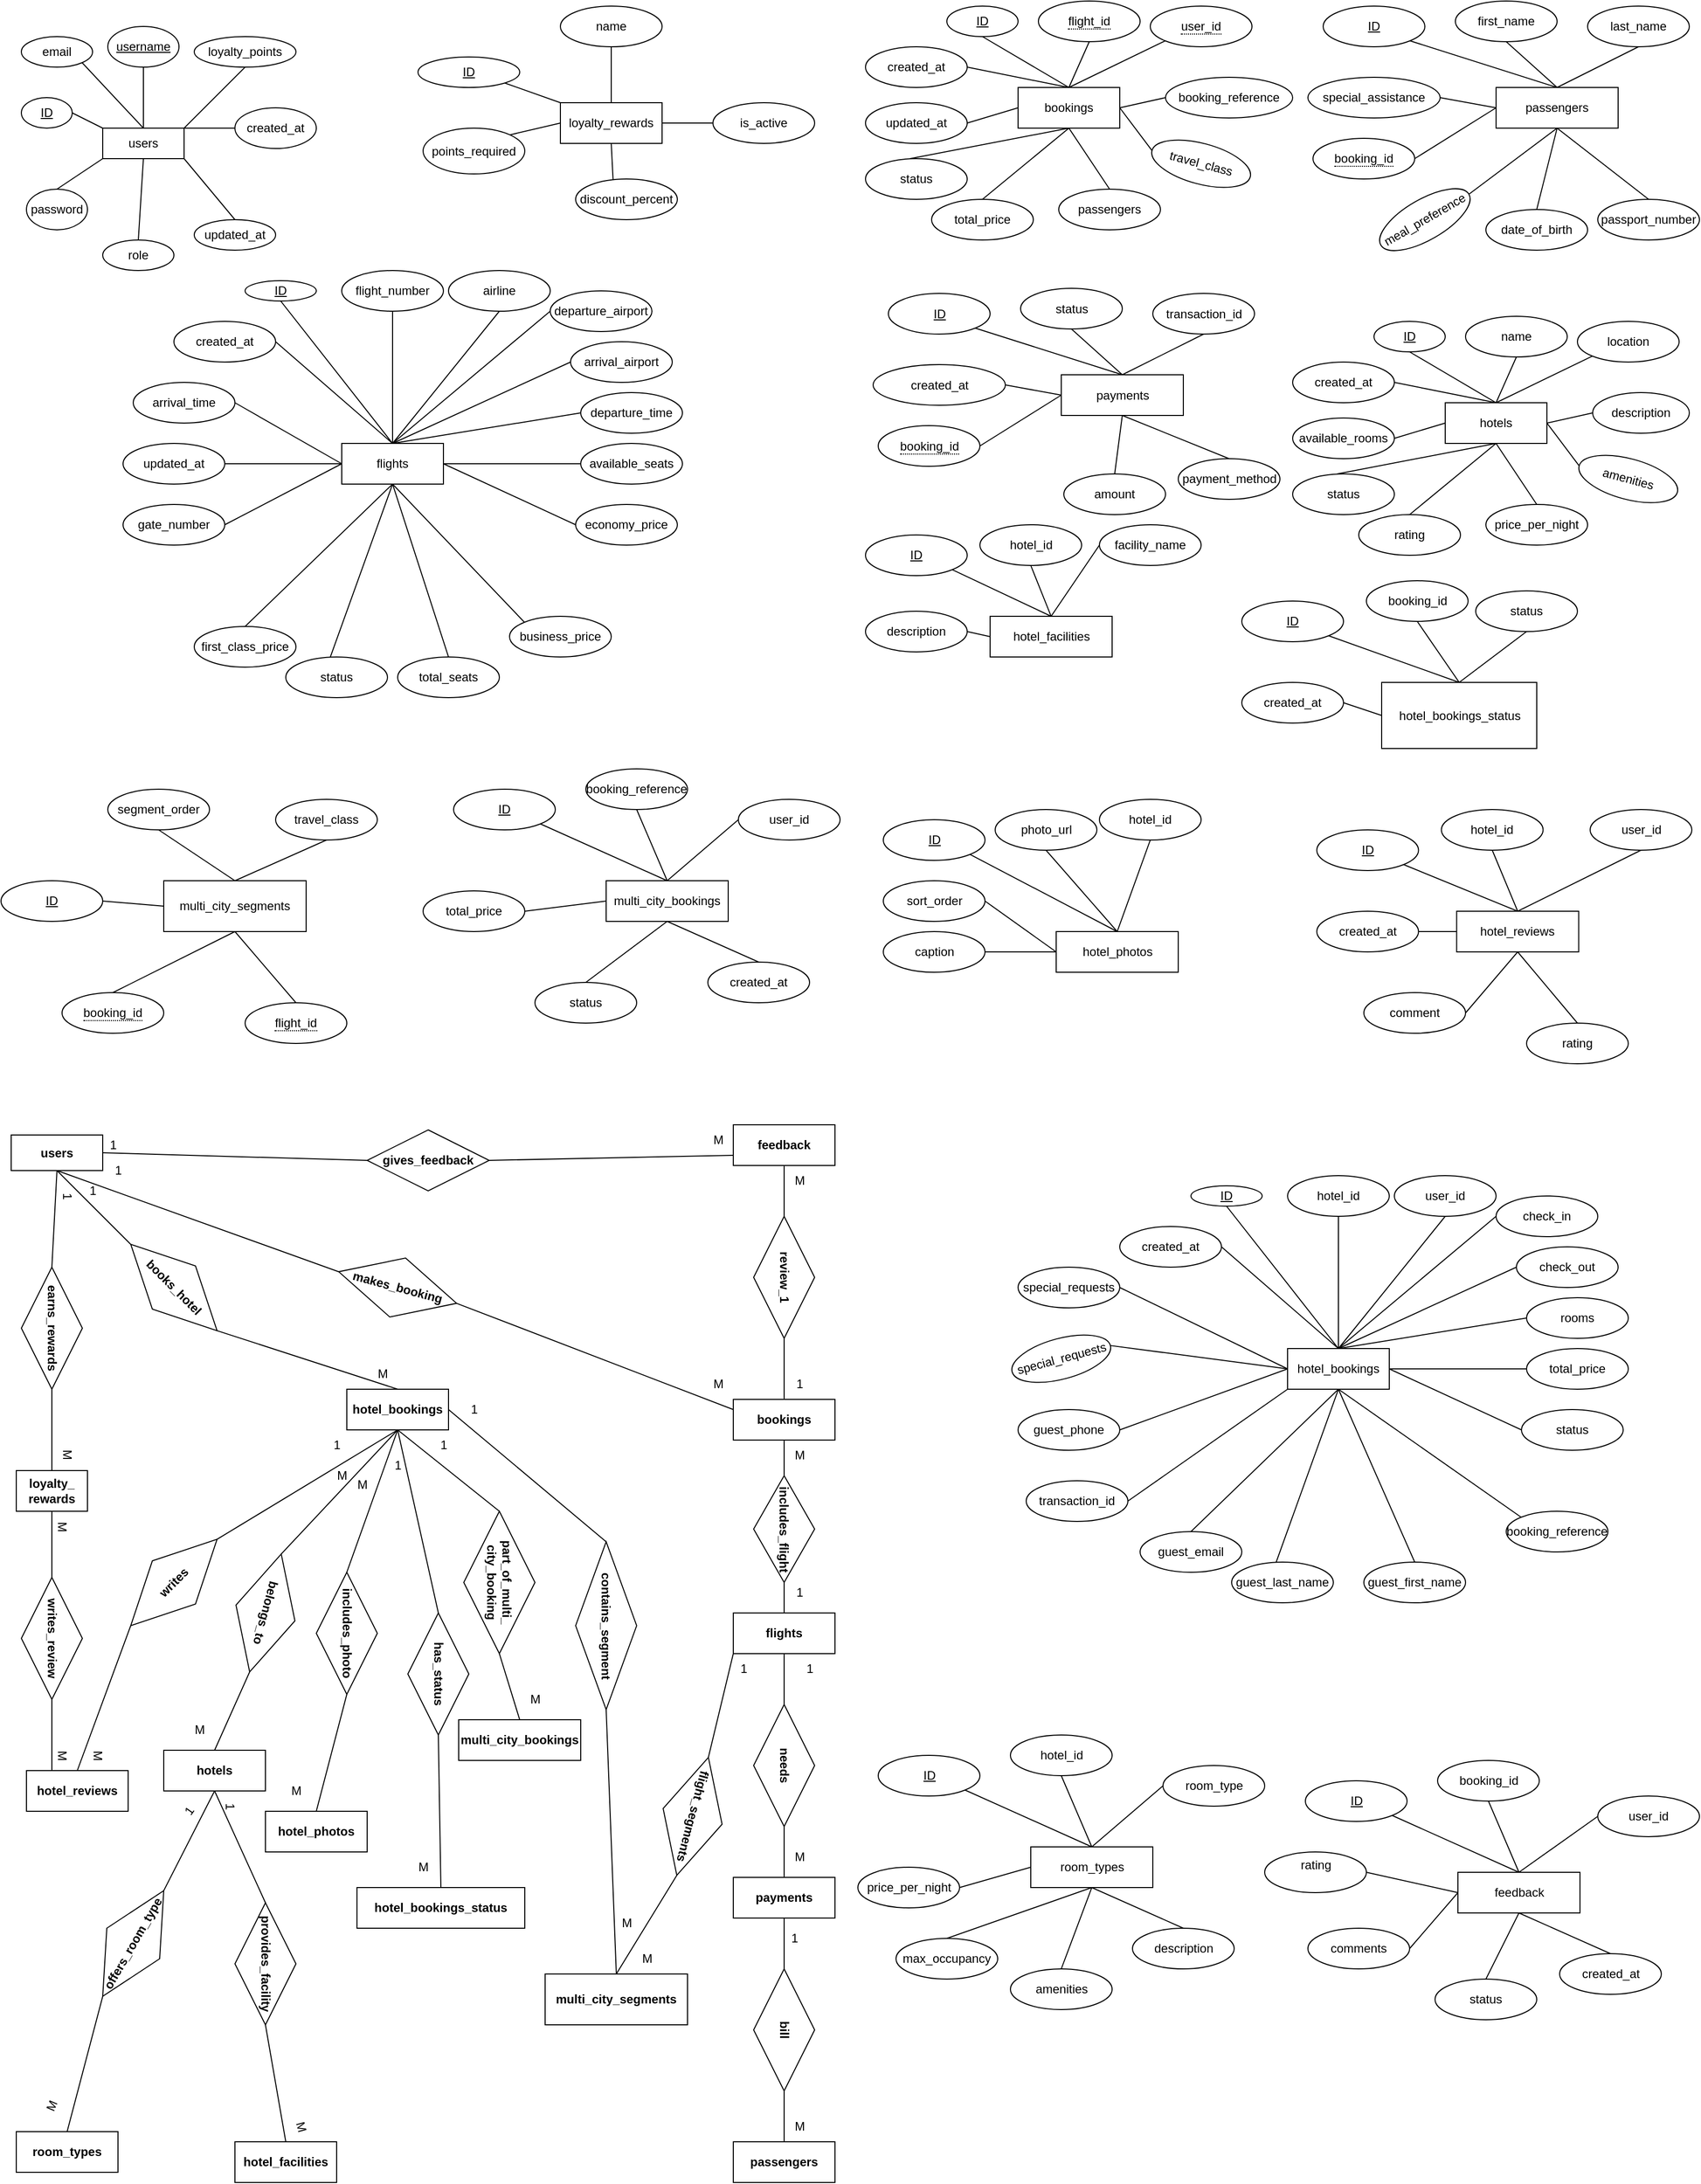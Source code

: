 <mxfile version="27.0.6">
  <diagram name="Page-1" id="deMCsmuBOB2Qyle1FBmS">
    <mxGraphModel dx="1053" dy="1721" grid="1" gridSize="10" guides="1" tooltips="1" connect="1" arrows="1" fold="1" page="1" pageScale="1" pageWidth="850" pageHeight="1100" math="0" shadow="0">
      <root>
        <mxCell id="0" />
        <mxCell id="1" parent="0" />
        <mxCell id="RKQ7zHbird5SUSdAbg0Y-9" value="&lt;b&gt;hotels&lt;/b&gt;" style="whiteSpace=wrap;html=1;align=center;" vertex="1" parent="1">
          <mxGeometry x="170" y="625" width="100" height="40" as="geometry" />
        </mxCell>
        <mxCell id="RKQ7zHbird5SUSdAbg0Y-10" value="loyalty_rewards" style="whiteSpace=wrap;html=1;align=center;" vertex="1" parent="1">
          <mxGeometry x="560" y="-995" width="100" height="40" as="geometry" />
        </mxCell>
        <mxCell id="RKQ7zHbird5SUSdAbg0Y-12" value="multi_city_segments" style="whiteSpace=wrap;html=1;align=center;" vertex="1" parent="1">
          <mxGeometry x="170" y="-230" width="140" height="50" as="geometry" />
        </mxCell>
        <mxCell id="RKQ7zHbird5SUSdAbg0Y-13" value="&lt;b&gt;room_types&lt;/b&gt;" style="whiteSpace=wrap;html=1;align=center;" vertex="1" parent="1">
          <mxGeometry x="25" y="1000" width="100" height="40" as="geometry" />
        </mxCell>
        <mxCell id="RKQ7zHbird5SUSdAbg0Y-15" value="&lt;b&gt;hotel_facilities&lt;/b&gt;" style="whiteSpace=wrap;html=1;align=center;" vertex="1" parent="1">
          <mxGeometry x="240" y="1010" width="100" height="40" as="geometry" />
        </mxCell>
        <mxCell id="RKQ7zHbird5SUSdAbg0Y-17" value="&lt;b&gt;hotel_bookings&lt;/b&gt;" style="whiteSpace=wrap;html=1;align=center;" vertex="1" parent="1">
          <mxGeometry x="350" y="270" width="100" height="40" as="geometry" />
        </mxCell>
        <mxCell id="RKQ7zHbird5SUSdAbg0Y-18" value="&lt;b&gt;hotel_bookings_status&lt;/b&gt;" style="whiteSpace=wrap;html=1;align=center;" vertex="1" parent="1">
          <mxGeometry x="360" y="760" width="165" height="40" as="geometry" />
        </mxCell>
        <mxCell id="RKQ7zHbird5SUSdAbg0Y-19" value="&lt;b&gt;hotel_photos&lt;/b&gt;" style="whiteSpace=wrap;html=1;align=center;" vertex="1" parent="1">
          <mxGeometry x="270" y="685" width="100" height="40" as="geometry" />
        </mxCell>
        <mxCell id="RKQ7zHbird5SUSdAbg0Y-21" value="multi_city_bookings" style="whiteSpace=wrap;html=1;align=center;" vertex="1" parent="1">
          <mxGeometry x="605" y="-230" width="120" height="40" as="geometry" />
        </mxCell>
        <mxCell id="RKQ7zHbird5SUSdAbg0Y-22" value="users" style="whiteSpace=wrap;html=1;align=center;" vertex="1" parent="1">
          <mxGeometry x="110" y="-970" width="80" height="30" as="geometry" />
        </mxCell>
        <mxCell id="RKQ7zHbird5SUSdAbg0Y-23" value="flights" style="whiteSpace=wrap;html=1;align=center;" vertex="1" parent="1">
          <mxGeometry x="345" y="-660" width="100" height="40" as="geometry" />
        </mxCell>
        <mxCell id="RKQ7zHbird5SUSdAbg0Y-29" value="email" style="ellipse;whiteSpace=wrap;html=1;align=center;" vertex="1" parent="1">
          <mxGeometry x="30" y="-1060" width="70" height="30" as="geometry" />
        </mxCell>
        <mxCell id="RKQ7zHbird5SUSdAbg0Y-32" value="password" style="ellipse;whiteSpace=wrap;html=1;align=center;" vertex="1" parent="1">
          <mxGeometry x="35" y="-910" width="60" height="40" as="geometry" />
        </mxCell>
        <mxCell id="RKQ7zHbird5SUSdAbg0Y-34" value="username" style="ellipse;whiteSpace=wrap;html=1;align=center;fontStyle=4;" vertex="1" parent="1">
          <mxGeometry x="115" y="-1070" width="70" height="40" as="geometry" />
        </mxCell>
        <mxCell id="RKQ7zHbird5SUSdAbg0Y-36" value="role" style="ellipse;whiteSpace=wrap;html=1;align=center;" vertex="1" parent="1">
          <mxGeometry x="110" y="-860" width="70" height="30" as="geometry" />
        </mxCell>
        <mxCell id="RKQ7zHbird5SUSdAbg0Y-39" value="updated_at" style="ellipse;whiteSpace=wrap;html=1;align=center;" vertex="1" parent="1">
          <mxGeometry x="200" y="-880" width="80" height="30" as="geometry" />
        </mxCell>
        <mxCell id="RKQ7zHbird5SUSdAbg0Y-40" value="created_at" style="ellipse;whiteSpace=wrap;html=1;align=center;" vertex="1" parent="1">
          <mxGeometry x="240" y="-990" width="80" height="40" as="geometry" />
        </mxCell>
        <mxCell id="RKQ7zHbird5SUSdAbg0Y-41" value="loyalty_points" style="ellipse;whiteSpace=wrap;html=1;align=center;" vertex="1" parent="1">
          <mxGeometry x="200" y="-1060" width="100" height="30" as="geometry" />
        </mxCell>
        <mxCell id="RKQ7zHbird5SUSdAbg0Y-43" value="ID" style="ellipse;whiteSpace=wrap;html=1;align=center;fontStyle=4;" vertex="1" parent="1">
          <mxGeometry x="420" y="-1040" width="100" height="30" as="geometry" />
        </mxCell>
        <mxCell id="RKQ7zHbird5SUSdAbg0Y-44" value="ID" style="ellipse;whiteSpace=wrap;html=1;align=center;fontStyle=4;" vertex="1" parent="1">
          <mxGeometry x="30" y="-1000" width="50" height="30" as="geometry" />
        </mxCell>
        <mxCell id="RKQ7zHbird5SUSdAbg0Y-45" value="name&lt;span style=&quot;color: rgba(0, 0, 0, 0); font-family: monospace; font-size: 0px; text-align: start; text-wrap-mode: nowrap;&quot;&gt;3CmxGraphModel%3E%3Croot%3E%3CmxCell%20id%3D%220%22%2F%3E%3CmxCell%20id%3D%221%22%20parent%3D%220%22%2F%3E%3CmxCell%20id%3D%222%22%20value%3D%22Attribute%22%20style%3D%22ellipse%3BwhiteSpace%3Dwrap%3Bhtml%3D1%3Balign%3Dcenter%3B%22%20vertex%3D%221%22%20parent%3D%221%22%3E%3CmxGeometry%20x%3D%22270%22%20y%3D%22130%22%20width%3D%22100%22%20height%3D%2240%22%20as%3D%22geometry%22%2F%3E%3C%2FmxCell%3E%3C%2Froot%3E%3C%2FmxGraphModel%3E&lt;/span&gt;&lt;span style=&quot;color: rgba(0, 0, 0, 0); font-family: monospace; font-size: 0px; text-align: start; text-wrap-mode: nowrap;&quot;&gt;%3CmxGraphModel%3E%3Croot%3E%3CmxCell%20id%3D%220%22%2F%3E%3CmxCell%20id%3D%221%22%20parent%3D%220%22%2F%3E%3CmxCell%20id%3D%222%22%20value%3D%22Attribute%22%20style%3D%22ellipse%3BwhiteSpace%3Dwrap%3Bhtml%3D1%3Balign%3Dcenter%3B%22%20vertex%3D%221%22%20parent%3D%221%22%3E%3CmxGeometry%20x%3D%22270%22%20y%3D%22130%22%20width%3D%22100%22%20height%3D%2240%22%20as%3D%22geometry%22%2F%3E%3C%2FmxCell%3E%3C%2Froot%3E%3C%2FmxGraphModel%3E&lt;/span&gt;" style="ellipse;whiteSpace=wrap;html=1;align=center;" vertex="1" parent="1">
          <mxGeometry x="560" y="-1090" width="100" height="40" as="geometry" />
        </mxCell>
        <mxCell id="RKQ7zHbird5SUSdAbg0Y-46" value="points_required" style="ellipse;whiteSpace=wrap;html=1;align=center;" vertex="1" parent="1">
          <mxGeometry x="425" y="-970" width="100" height="45" as="geometry" />
        </mxCell>
        <mxCell id="RKQ7zHbird5SUSdAbg0Y-47" value="discount_percent" style="ellipse;whiteSpace=wrap;html=1;align=center;" vertex="1" parent="1">
          <mxGeometry x="575" y="-920" width="100" height="40" as="geometry" />
        </mxCell>
        <mxCell id="RKQ7zHbird5SUSdAbg0Y-48" value="is_active" style="ellipse;whiteSpace=wrap;html=1;align=center;" vertex="1" parent="1">
          <mxGeometry x="710" y="-995" width="100" height="40" as="geometry" />
        </mxCell>
        <mxCell id="RKQ7zHbird5SUSdAbg0Y-49" value="ID" style="ellipse;whiteSpace=wrap;html=1;align=center;fontStyle=4;" vertex="1" parent="1">
          <mxGeometry x="250" y="-820" width="70" height="20" as="geometry" />
        </mxCell>
        <mxCell id="RKQ7zHbird5SUSdAbg0Y-50" value="flight_number" style="ellipse;whiteSpace=wrap;html=1;align=center;" vertex="1" parent="1">
          <mxGeometry x="345" y="-830" width="100" height="40" as="geometry" />
        </mxCell>
        <mxCell id="RKQ7zHbird5SUSdAbg0Y-51" value="airline" style="ellipse;whiteSpace=wrap;html=1;align=center;" vertex="1" parent="1">
          <mxGeometry x="450" y="-830" width="100" height="40" as="geometry" />
        </mxCell>
        <mxCell id="RKQ7zHbird5SUSdAbg0Y-52" value="departure_airport" style="ellipse;whiteSpace=wrap;html=1;align=center;" vertex="1" parent="1">
          <mxGeometry x="550" y="-810" width="100" height="40" as="geometry" />
        </mxCell>
        <mxCell id="RKQ7zHbird5SUSdAbg0Y-53" value="arrival_airport" style="ellipse;whiteSpace=wrap;html=1;align=center;" vertex="1" parent="1">
          <mxGeometry x="570" y="-760" width="100" height="40" as="geometry" />
        </mxCell>
        <mxCell id="RKQ7zHbird5SUSdAbg0Y-59" value="" style="endArrow=none;html=1;rounded=0;entryX=0.5;entryY=1;entryDx=0;entryDy=0;exitX=1;exitY=0;exitDx=0;exitDy=0;" edge="1" parent="1" source="RKQ7zHbird5SUSdAbg0Y-22" target="RKQ7zHbird5SUSdAbg0Y-41">
          <mxGeometry width="50" height="50" relative="1" as="geometry">
            <mxPoint x="195" y="-690" as="sourcePoint" />
            <mxPoint x="245" y="-740" as="targetPoint" />
          </mxGeometry>
        </mxCell>
        <mxCell id="RKQ7zHbird5SUSdAbg0Y-60" value="" style="endArrow=none;html=1;rounded=0;entryX=1;entryY=0.5;entryDx=0;entryDy=0;exitX=0;exitY=0;exitDx=0;exitDy=0;" edge="1" parent="1" source="RKQ7zHbird5SUSdAbg0Y-22" target="RKQ7zHbird5SUSdAbg0Y-44">
          <mxGeometry width="50" height="50" relative="1" as="geometry">
            <mxPoint x="220" y="-690" as="sourcePoint" />
            <mxPoint x="270" y="-740" as="targetPoint" />
          </mxGeometry>
        </mxCell>
        <mxCell id="RKQ7zHbird5SUSdAbg0Y-61" value="" style="endArrow=none;html=1;rounded=0;exitX=0;exitY=1;exitDx=0;exitDy=0;entryX=0.5;entryY=0;entryDx=0;entryDy=0;" edge="1" parent="1" source="RKQ7zHbird5SUSdAbg0Y-22" target="RKQ7zHbird5SUSdAbg0Y-32">
          <mxGeometry width="50" height="50" relative="1" as="geometry">
            <mxPoint x="220" y="-690" as="sourcePoint" />
            <mxPoint x="270" y="-740" as="targetPoint" />
          </mxGeometry>
        </mxCell>
        <mxCell id="RKQ7zHbird5SUSdAbg0Y-62" value="" style="endArrow=none;html=1;rounded=0;entryX=1;entryY=1;entryDx=0;entryDy=0;exitX=0.5;exitY=0;exitDx=0;exitDy=0;" edge="1" parent="1" source="RKQ7zHbird5SUSdAbg0Y-39" target="RKQ7zHbird5SUSdAbg0Y-22">
          <mxGeometry width="50" height="50" relative="1" as="geometry">
            <mxPoint x="220" y="-690" as="sourcePoint" />
            <mxPoint x="270" y="-740" as="targetPoint" />
          </mxGeometry>
        </mxCell>
        <mxCell id="RKQ7zHbird5SUSdAbg0Y-63" value="" style="endArrow=none;html=1;rounded=0;entryX=0.5;entryY=1;entryDx=0;entryDy=0;exitX=0.5;exitY=0;exitDx=0;exitDy=0;" edge="1" parent="1" source="RKQ7zHbird5SUSdAbg0Y-36" target="RKQ7zHbird5SUSdAbg0Y-22">
          <mxGeometry width="50" height="50" relative="1" as="geometry">
            <mxPoint x="220" y="-690" as="sourcePoint" />
            <mxPoint x="270" y="-740" as="targetPoint" />
          </mxGeometry>
        </mxCell>
        <mxCell id="RKQ7zHbird5SUSdAbg0Y-64" value="" style="endArrow=none;html=1;rounded=0;entryX=0;entryY=0.5;entryDx=0;entryDy=0;exitX=1;exitY=0;exitDx=0;exitDy=0;" edge="1" parent="1" source="RKQ7zHbird5SUSdAbg0Y-22" target="RKQ7zHbird5SUSdAbg0Y-40">
          <mxGeometry width="50" height="50" relative="1" as="geometry">
            <mxPoint x="220" y="-690" as="sourcePoint" />
            <mxPoint x="270" y="-740" as="targetPoint" />
          </mxGeometry>
        </mxCell>
        <mxCell id="RKQ7zHbird5SUSdAbg0Y-65" value="" style="endArrow=none;html=1;rounded=0;entryX=0.5;entryY=1;entryDx=0;entryDy=0;exitX=0.5;exitY=0;exitDx=0;exitDy=0;" edge="1" parent="1" source="RKQ7zHbird5SUSdAbg0Y-22" target="RKQ7zHbird5SUSdAbg0Y-34">
          <mxGeometry width="50" height="50" relative="1" as="geometry">
            <mxPoint x="220" y="-690" as="sourcePoint" />
            <mxPoint x="270" y="-740" as="targetPoint" />
          </mxGeometry>
        </mxCell>
        <mxCell id="RKQ7zHbird5SUSdAbg0Y-66" value="" style="endArrow=none;html=1;rounded=0;entryX=0;entryY=0.5;entryDx=0;entryDy=0;exitX=0.5;exitY=0;exitDx=0;exitDy=0;" edge="1" parent="1" source="RKQ7zHbird5SUSdAbg0Y-23" target="RKQ7zHbird5SUSdAbg0Y-53">
          <mxGeometry width="50" height="50" relative="1" as="geometry">
            <mxPoint x="450" y="-660" as="sourcePoint" />
            <mxPoint x="260" y="-720" as="targetPoint" />
          </mxGeometry>
        </mxCell>
        <mxCell id="RKQ7zHbird5SUSdAbg0Y-67" value="" style="endArrow=none;html=1;rounded=0;entryX=0;entryY=0.5;entryDx=0;entryDy=0;exitX=0.5;exitY=0;exitDx=0;exitDy=0;" edge="1" parent="1" source="RKQ7zHbird5SUSdAbg0Y-23" target="RKQ7zHbird5SUSdAbg0Y-52">
          <mxGeometry width="50" height="50" relative="1" as="geometry">
            <mxPoint x="210" y="-670" as="sourcePoint" />
            <mxPoint x="260" y="-720" as="targetPoint" />
          </mxGeometry>
        </mxCell>
        <mxCell id="RKQ7zHbird5SUSdAbg0Y-68" value="" style="endArrow=none;html=1;rounded=0;entryX=0.5;entryY=1;entryDx=0;entryDy=0;exitX=0.5;exitY=0;exitDx=0;exitDy=0;" edge="1" parent="1" source="RKQ7zHbird5SUSdAbg0Y-23" target="RKQ7zHbird5SUSdAbg0Y-51">
          <mxGeometry width="50" height="50" relative="1" as="geometry">
            <mxPoint x="210" y="-670" as="sourcePoint" />
            <mxPoint x="260" y="-720" as="targetPoint" />
          </mxGeometry>
        </mxCell>
        <mxCell id="RKQ7zHbird5SUSdAbg0Y-69" value="" style="endArrow=none;html=1;rounded=0;entryX=0.5;entryY=0;entryDx=0;entryDy=0;exitX=1;exitY=1;exitDx=0;exitDy=0;" edge="1" parent="1" source="RKQ7zHbird5SUSdAbg0Y-29" target="RKQ7zHbird5SUSdAbg0Y-22">
          <mxGeometry width="50" height="50" relative="1" as="geometry">
            <mxPoint x="230" y="-650" as="sourcePoint" />
            <mxPoint x="280" y="-700" as="targetPoint" />
          </mxGeometry>
        </mxCell>
        <mxCell id="RKQ7zHbird5SUSdAbg0Y-70" value="" style="endArrow=none;html=1;rounded=0;entryX=0.5;entryY=1;entryDx=0;entryDy=0;exitX=0.5;exitY=0;exitDx=0;exitDy=0;" edge="1" parent="1" source="RKQ7zHbird5SUSdAbg0Y-23" target="RKQ7zHbird5SUSdAbg0Y-50">
          <mxGeometry width="50" height="50" relative="1" as="geometry">
            <mxPoint x="220" y="-650" as="sourcePoint" />
            <mxPoint x="270" y="-700" as="targetPoint" />
          </mxGeometry>
        </mxCell>
        <mxCell id="RKQ7zHbird5SUSdAbg0Y-71" value="" style="endArrow=none;html=1;rounded=0;entryX=0.5;entryY=1;entryDx=0;entryDy=0;exitX=0.5;exitY=0;exitDx=0;exitDy=0;" edge="1" parent="1" source="RKQ7zHbird5SUSdAbg0Y-23" target="RKQ7zHbird5SUSdAbg0Y-49">
          <mxGeometry width="50" height="50" relative="1" as="geometry">
            <mxPoint x="95" y="-540" as="sourcePoint" />
            <mxPoint x="145" y="-590" as="targetPoint" />
          </mxGeometry>
        </mxCell>
        <mxCell id="RKQ7zHbird5SUSdAbg0Y-73" value="" style="endArrow=none;html=1;rounded=0;entryX=1;entryY=0.5;entryDx=0;entryDy=0;exitX=0;exitY=0.5;exitDx=0;exitDy=0;" edge="1" parent="1" source="RKQ7zHbird5SUSdAbg0Y-48" target="RKQ7zHbird5SUSdAbg0Y-10">
          <mxGeometry width="50" height="50" relative="1" as="geometry">
            <mxPoint x="220" y="-650" as="sourcePoint" />
            <mxPoint x="270" y="-700" as="targetPoint" />
          </mxGeometry>
        </mxCell>
        <mxCell id="RKQ7zHbird5SUSdAbg0Y-76" value="" style="endArrow=none;html=1;rounded=0;entryX=0.5;entryY=1;entryDx=0;entryDy=0;exitX=0.368;exitY=0.012;exitDx=0;exitDy=0;exitPerimeter=0;" edge="1" parent="1" source="RKQ7zHbird5SUSdAbg0Y-47" target="RKQ7zHbird5SUSdAbg0Y-10">
          <mxGeometry width="50" height="50" relative="1" as="geometry">
            <mxPoint x="380" y="-990" as="sourcePoint" />
            <mxPoint x="430" y="-1040" as="targetPoint" />
          </mxGeometry>
        </mxCell>
        <mxCell id="RKQ7zHbird5SUSdAbg0Y-77" value="" style="endArrow=none;html=1;rounded=0;exitX=0;exitY=0.5;exitDx=0;exitDy=0;entryX=1;entryY=0;entryDx=0;entryDy=0;" edge="1" parent="1" source="RKQ7zHbird5SUSdAbg0Y-10" target="RKQ7zHbird5SUSdAbg0Y-46">
          <mxGeometry width="50" height="50" relative="1" as="geometry">
            <mxPoint x="380" y="-1000" as="sourcePoint" />
            <mxPoint x="430" y="-1050" as="targetPoint" />
          </mxGeometry>
        </mxCell>
        <mxCell id="RKQ7zHbird5SUSdAbg0Y-78" value="" style="endArrow=none;html=1;rounded=0;entryX=0;entryY=0;entryDx=0;entryDy=0;exitX=1;exitY=1;exitDx=0;exitDy=0;" edge="1" parent="1" source="RKQ7zHbird5SUSdAbg0Y-43" target="RKQ7zHbird5SUSdAbg0Y-10">
          <mxGeometry width="50" height="50" relative="1" as="geometry">
            <mxPoint x="380" y="-1000" as="sourcePoint" />
            <mxPoint x="430" y="-1050" as="targetPoint" />
          </mxGeometry>
        </mxCell>
        <mxCell id="RKQ7zHbird5SUSdAbg0Y-79" value="" style="endArrow=none;html=1;rounded=0;entryX=0.5;entryY=0;entryDx=0;entryDy=0;exitX=0.5;exitY=1;exitDx=0;exitDy=0;" edge="1" parent="1" source="RKQ7zHbird5SUSdAbg0Y-45" target="RKQ7zHbird5SUSdAbg0Y-10">
          <mxGeometry width="50" height="50" relative="1" as="geometry">
            <mxPoint x="380" y="-1000" as="sourcePoint" />
            <mxPoint x="430" y="-1050" as="targetPoint" />
          </mxGeometry>
        </mxCell>
        <mxCell id="RKQ7zHbird5SUSdAbg0Y-80" value="status" style="ellipse;whiteSpace=wrap;html=1;align=center;" vertex="1" parent="1">
          <mxGeometry x="290" y="-450" width="100" height="40" as="geometry" />
        </mxCell>
        <mxCell id="RKQ7zHbird5SUSdAbg0Y-81" value="available_seats" style="ellipse;whiteSpace=wrap;html=1;align=center;" vertex="1" parent="1">
          <mxGeometry x="580" y="-660" width="100" height="40" as="geometry" />
        </mxCell>
        <mxCell id="RKQ7zHbird5SUSdAbg0Y-82" value="total_seats" style="ellipse;whiteSpace=wrap;html=1;align=center;" vertex="1" parent="1">
          <mxGeometry x="400" y="-450" width="100" height="40" as="geometry" />
        </mxCell>
        <mxCell id="RKQ7zHbird5SUSdAbg0Y-83" value="first_class_price" style="ellipse;whiteSpace=wrap;html=1;align=center;" vertex="1" parent="1">
          <mxGeometry x="200" y="-480" width="100" height="40" as="geometry" />
        </mxCell>
        <mxCell id="RKQ7zHbird5SUSdAbg0Y-84" value="business_price" style="ellipse;whiteSpace=wrap;html=1;align=center;" vertex="1" parent="1">
          <mxGeometry x="510" y="-490" width="100" height="40" as="geometry" />
        </mxCell>
        <mxCell id="RKQ7zHbird5SUSdAbg0Y-85" value="economy_price" style="ellipse;whiteSpace=wrap;html=1;align=center;" vertex="1" parent="1">
          <mxGeometry x="575" y="-600" width="100" height="40" as="geometry" />
        </mxCell>
        <mxCell id="RKQ7zHbird5SUSdAbg0Y-86" value="arrival_time" style="ellipse;whiteSpace=wrap;html=1;align=center;" vertex="1" parent="1">
          <mxGeometry x="140" y="-720" width="100" height="40" as="geometry" />
        </mxCell>
        <mxCell id="RKQ7zHbird5SUSdAbg0Y-87" value="departure_time" style="ellipse;whiteSpace=wrap;html=1;align=center;" vertex="1" parent="1">
          <mxGeometry x="580" y="-710" width="100" height="40" as="geometry" />
        </mxCell>
        <mxCell id="RKQ7zHbird5SUSdAbg0Y-90" value="updated_at" style="ellipse;whiteSpace=wrap;html=1;align=center;" vertex="1" parent="1">
          <mxGeometry x="130" y="-660" width="100" height="40" as="geometry" />
        </mxCell>
        <mxCell id="RKQ7zHbird5SUSdAbg0Y-91" value="created_at" style="ellipse;whiteSpace=wrap;html=1;align=center;" vertex="1" parent="1">
          <mxGeometry x="180" y="-780" width="100" height="40" as="geometry" />
        </mxCell>
        <mxCell id="RKQ7zHbird5SUSdAbg0Y-92" value="gate_number" style="ellipse;whiteSpace=wrap;html=1;align=center;" vertex="1" parent="1">
          <mxGeometry x="130" y="-600" width="100" height="40" as="geometry" />
        </mxCell>
        <mxCell id="RKQ7zHbird5SUSdAbg0Y-93" value="" style="endArrow=none;html=1;rounded=0;entryX=0.5;entryY=1;entryDx=0;entryDy=0;exitX=0.5;exitY=0;exitDx=0;exitDy=0;" edge="1" parent="1" source="RKQ7zHbird5SUSdAbg0Y-83" target="RKQ7zHbird5SUSdAbg0Y-23">
          <mxGeometry width="50" height="50" relative="1" as="geometry">
            <mxPoint x="220" y="-530" as="sourcePoint" />
            <mxPoint x="270" y="-580" as="targetPoint" />
          </mxGeometry>
        </mxCell>
        <mxCell id="RKQ7zHbird5SUSdAbg0Y-95" value="" style="endArrow=none;html=1;rounded=0;entryX=0;entryY=0.5;entryDx=0;entryDy=0;exitX=1;exitY=0.5;exitDx=0;exitDy=0;" edge="1" parent="1" source="RKQ7zHbird5SUSdAbg0Y-23" target="RKQ7zHbird5SUSdAbg0Y-81">
          <mxGeometry width="50" height="50" relative="1" as="geometry">
            <mxPoint x="220" y="-530" as="sourcePoint" />
            <mxPoint x="270" y="-580" as="targetPoint" />
          </mxGeometry>
        </mxCell>
        <mxCell id="RKQ7zHbird5SUSdAbg0Y-96" value="" style="endArrow=none;html=1;rounded=0;entryX=0;entryY=0.5;entryDx=0;entryDy=0;exitX=0.5;exitY=0;exitDx=0;exitDy=0;" edge="1" parent="1" source="RKQ7zHbird5SUSdAbg0Y-23" target="RKQ7zHbird5SUSdAbg0Y-87">
          <mxGeometry width="50" height="50" relative="1" as="geometry">
            <mxPoint x="220" y="-530" as="sourcePoint" />
            <mxPoint x="270" y="-580" as="targetPoint" />
          </mxGeometry>
        </mxCell>
        <mxCell id="RKQ7zHbird5SUSdAbg0Y-97" value="" style="endArrow=none;html=1;rounded=0;entryX=1;entryY=0.5;entryDx=0;entryDy=0;exitX=0;exitY=0.5;exitDx=0;exitDy=0;" edge="1" parent="1" source="RKQ7zHbird5SUSdAbg0Y-23" target="RKQ7zHbird5SUSdAbg0Y-92">
          <mxGeometry width="50" height="50" relative="1" as="geometry">
            <mxPoint x="220" y="-530" as="sourcePoint" />
            <mxPoint x="270" y="-580" as="targetPoint" />
          </mxGeometry>
        </mxCell>
        <mxCell id="RKQ7zHbird5SUSdAbg0Y-98" value="" style="endArrow=none;html=1;rounded=0;entryX=1;entryY=0.5;entryDx=0;entryDy=0;exitX=0;exitY=0.5;exitDx=0;exitDy=0;" edge="1" parent="1" source="RKQ7zHbird5SUSdAbg0Y-23" target="RKQ7zHbird5SUSdAbg0Y-90">
          <mxGeometry width="50" height="50" relative="1" as="geometry">
            <mxPoint x="220" y="-530" as="sourcePoint" />
            <mxPoint x="270" y="-580" as="targetPoint" />
          </mxGeometry>
        </mxCell>
        <mxCell id="RKQ7zHbird5SUSdAbg0Y-99" value="" style="endArrow=none;html=1;rounded=0;entryX=0.438;entryY=0.001;entryDx=0;entryDy=0;entryPerimeter=0;exitX=0.5;exitY=1;exitDx=0;exitDy=0;" edge="1" parent="1" source="RKQ7zHbird5SUSdAbg0Y-23" target="RKQ7zHbird5SUSdAbg0Y-80">
          <mxGeometry width="50" height="50" relative="1" as="geometry">
            <mxPoint x="220" y="-530" as="sourcePoint" />
            <mxPoint x="270" y="-580" as="targetPoint" />
          </mxGeometry>
        </mxCell>
        <mxCell id="RKQ7zHbird5SUSdAbg0Y-100" value="" style="endArrow=none;html=1;rounded=0;entryX=1;entryY=0.5;entryDx=0;entryDy=0;exitX=0;exitY=0.5;exitDx=0;exitDy=0;" edge="1" parent="1" source="RKQ7zHbird5SUSdAbg0Y-23" target="RKQ7zHbird5SUSdAbg0Y-86">
          <mxGeometry width="50" height="50" relative="1" as="geometry">
            <mxPoint x="220" y="-530" as="sourcePoint" />
            <mxPoint x="270" y="-580" as="targetPoint" />
          </mxGeometry>
        </mxCell>
        <mxCell id="RKQ7zHbird5SUSdAbg0Y-101" value="" style="endArrow=none;html=1;rounded=0;entryX=1;entryY=0.5;entryDx=0;entryDy=0;exitX=0.5;exitY=0;exitDx=0;exitDy=0;" edge="1" parent="1" source="RKQ7zHbird5SUSdAbg0Y-23" target="RKQ7zHbird5SUSdAbg0Y-91">
          <mxGeometry width="50" height="50" relative="1" as="geometry">
            <mxPoint x="220" y="-530" as="sourcePoint" />
            <mxPoint x="270" y="-580" as="targetPoint" />
          </mxGeometry>
        </mxCell>
        <mxCell id="RKQ7zHbird5SUSdAbg0Y-104" value="" style="endArrow=none;html=1;rounded=0;entryX=0.5;entryY=1;entryDx=0;entryDy=0;exitX=0;exitY=0;exitDx=0;exitDy=0;" edge="1" parent="1" source="RKQ7zHbird5SUSdAbg0Y-84" target="RKQ7zHbird5SUSdAbg0Y-23">
          <mxGeometry width="50" height="50" relative="1" as="geometry">
            <mxPoint x="420" y="-520" as="sourcePoint" />
            <mxPoint x="470" y="-570" as="targetPoint" />
          </mxGeometry>
        </mxCell>
        <mxCell id="RKQ7zHbird5SUSdAbg0Y-105" value="" style="endArrow=none;html=1;rounded=0;entryX=0.5;entryY=1;entryDx=0;entryDy=0;exitX=0.5;exitY=0;exitDx=0;exitDy=0;" edge="1" parent="1" source="RKQ7zHbird5SUSdAbg0Y-82" target="RKQ7zHbird5SUSdAbg0Y-23">
          <mxGeometry width="50" height="50" relative="1" as="geometry">
            <mxPoint x="420" y="-520" as="sourcePoint" />
            <mxPoint x="470" y="-570" as="targetPoint" />
          </mxGeometry>
        </mxCell>
        <mxCell id="RKQ7zHbird5SUSdAbg0Y-107" value="" style="endArrow=none;html=1;rounded=0;entryX=1;entryY=0.5;entryDx=0;entryDy=0;exitX=0;exitY=0.5;exitDx=0;exitDy=0;" edge="1" parent="1" source="RKQ7zHbird5SUSdAbg0Y-85" target="RKQ7zHbird5SUSdAbg0Y-23">
          <mxGeometry width="50" height="50" relative="1" as="geometry">
            <mxPoint x="420" y="-520" as="sourcePoint" />
            <mxPoint x="470" y="-570" as="targetPoint" />
          </mxGeometry>
        </mxCell>
        <mxCell id="RKQ7zHbird5SUSdAbg0Y-108" value="ID" style="ellipse;whiteSpace=wrap;html=1;align=center;fontStyle=4;" vertex="1" parent="1">
          <mxGeometry x="10" y="-230" width="100" height="40" as="geometry" />
        </mxCell>
        <mxCell id="RKQ7zHbird5SUSdAbg0Y-109" value="booking_reference" style="ellipse;whiteSpace=wrap;html=1;align=center;" vertex="1" parent="1">
          <mxGeometry x="585" y="-340" width="100" height="40" as="geometry" />
        </mxCell>
        <mxCell id="RKQ7zHbird5SUSdAbg0Y-110" value="total_price" style="ellipse;whiteSpace=wrap;html=1;align=center;" vertex="1" parent="1">
          <mxGeometry x="425" y="-220" width="100" height="40" as="geometry" />
        </mxCell>
        <mxCell id="RKQ7zHbird5SUSdAbg0Y-111" value="created_at" style="ellipse;whiteSpace=wrap;html=1;align=center;" vertex="1" parent="1">
          <mxGeometry x="705" y="-150" width="100" height="40" as="geometry" />
        </mxCell>
        <mxCell id="RKQ7zHbird5SUSdAbg0Y-112" value="status" style="ellipse;whiteSpace=wrap;html=1;align=center;" vertex="1" parent="1">
          <mxGeometry x="535" y="-130" width="100" height="40" as="geometry" />
        </mxCell>
        <mxCell id="RKQ7zHbird5SUSdAbg0Y-113" value="segment_order" style="ellipse;whiteSpace=wrap;html=1;align=center;" vertex="1" parent="1">
          <mxGeometry x="115" y="-320" width="100" height="40" as="geometry" />
        </mxCell>
        <mxCell id="RKQ7zHbird5SUSdAbg0Y-114" value="travel_class" style="ellipse;whiteSpace=wrap;html=1;align=center;" vertex="1" parent="1">
          <mxGeometry x="280" y="-310" width="100" height="40" as="geometry" />
        </mxCell>
        <mxCell id="RKQ7zHbird5SUSdAbg0Y-116" value="&lt;span style=&quot;border-bottom: 1px dotted&quot;&gt;booking_id&lt;/span&gt;" style="ellipse;whiteSpace=wrap;html=1;align=center;" vertex="1" parent="1">
          <mxGeometry x="70" y="-120" width="100" height="40" as="geometry" />
        </mxCell>
        <mxCell id="RKQ7zHbird5SUSdAbg0Y-117" value="&lt;span style=&quot;border-bottom: 1px dotted&quot;&gt;flight_id&lt;/span&gt;" style="ellipse;whiteSpace=wrap;html=1;align=center;" vertex="1" parent="1">
          <mxGeometry x="250" y="-110" width="100" height="40" as="geometry" />
        </mxCell>
        <mxCell id="RKQ7zHbird5SUSdAbg0Y-119" value="ID" style="ellipse;whiteSpace=wrap;html=1;align=center;fontStyle=4;" vertex="1" parent="1">
          <mxGeometry x="455" y="-320" width="100" height="40" as="geometry" />
        </mxCell>
        <mxCell id="RKQ7zHbird5SUSdAbg0Y-120" value="user_id" style="ellipse;whiteSpace=wrap;html=1;align=center;" vertex="1" parent="1">
          <mxGeometry x="735" y="-310" width="100" height="40" as="geometry" />
        </mxCell>
        <mxCell id="RKQ7zHbird5SUSdAbg0Y-121" value="" style="endArrow=none;html=1;rounded=0;entryX=0.5;entryY=1;entryDx=0;entryDy=0;exitX=0.5;exitY=0;exitDx=0;exitDy=0;" edge="1" parent="1" source="RKQ7zHbird5SUSdAbg0Y-12" target="RKQ7zHbird5SUSdAbg0Y-113">
          <mxGeometry width="50" height="50" relative="1" as="geometry">
            <mxPoint x="70" y="80" as="sourcePoint" />
            <mxPoint x="120" y="30" as="targetPoint" />
          </mxGeometry>
        </mxCell>
        <mxCell id="RKQ7zHbird5SUSdAbg0Y-122" value="" style="endArrow=none;html=1;rounded=0;entryX=0.5;entryY=0;entryDx=0;entryDy=0;exitX=0;exitY=0.5;exitDx=0;exitDy=0;" edge="1" parent="1" source="RKQ7zHbird5SUSdAbg0Y-120" target="RKQ7zHbird5SUSdAbg0Y-21">
          <mxGeometry width="50" height="50" relative="1" as="geometry">
            <mxPoint x="375" y="10" as="sourcePoint" />
            <mxPoint x="425" y="-40" as="targetPoint" />
          </mxGeometry>
        </mxCell>
        <mxCell id="RKQ7zHbird5SUSdAbg0Y-123" value="" style="endArrow=none;html=1;rounded=0;entryX=0.5;entryY=1;entryDx=0;entryDy=0;exitX=0.5;exitY=0;exitDx=0;exitDy=0;" edge="1" parent="1" source="RKQ7zHbird5SUSdAbg0Y-111" target="RKQ7zHbird5SUSdAbg0Y-21">
          <mxGeometry width="50" height="50" relative="1" as="geometry">
            <mxPoint x="375" y="10" as="sourcePoint" />
            <mxPoint x="425" y="-40" as="targetPoint" />
          </mxGeometry>
        </mxCell>
        <mxCell id="RKQ7zHbird5SUSdAbg0Y-124" value="" style="endArrow=none;html=1;rounded=0;entryX=0.5;entryY=0;entryDx=0;entryDy=0;exitX=0.5;exitY=1;exitDx=0;exitDy=0;" edge="1" parent="1" source="RKQ7zHbird5SUSdAbg0Y-21" target="RKQ7zHbird5SUSdAbg0Y-112">
          <mxGeometry width="50" height="50" relative="1" as="geometry">
            <mxPoint x="375" y="10" as="sourcePoint" />
            <mxPoint x="425" y="-40" as="targetPoint" />
          </mxGeometry>
        </mxCell>
        <mxCell id="RKQ7zHbird5SUSdAbg0Y-125" value="" style="endArrow=none;html=1;rounded=0;entryX=1;entryY=1;entryDx=0;entryDy=0;exitX=0.5;exitY=0;exitDx=0;exitDy=0;" edge="1" parent="1" source="RKQ7zHbird5SUSdAbg0Y-21" target="RKQ7zHbird5SUSdAbg0Y-119">
          <mxGeometry width="50" height="50" relative="1" as="geometry">
            <mxPoint x="670" y="-230" as="sourcePoint" />
            <mxPoint x="425" y="-40" as="targetPoint" />
          </mxGeometry>
        </mxCell>
        <mxCell id="RKQ7zHbird5SUSdAbg0Y-126" value="" style="endArrow=none;html=1;rounded=0;entryX=1;entryY=0.5;entryDx=0;entryDy=0;exitX=0;exitY=0.5;exitDx=0;exitDy=0;" edge="1" parent="1" source="RKQ7zHbird5SUSdAbg0Y-21" target="RKQ7zHbird5SUSdAbg0Y-110">
          <mxGeometry width="50" height="50" relative="1" as="geometry">
            <mxPoint x="375" y="10" as="sourcePoint" />
            <mxPoint x="425" y="-40" as="targetPoint" />
          </mxGeometry>
        </mxCell>
        <mxCell id="RKQ7zHbird5SUSdAbg0Y-127" value="" style="endArrow=none;html=1;rounded=0;entryX=0.5;entryY=1;entryDx=0;entryDy=0;exitX=0.5;exitY=0;exitDx=0;exitDy=0;" edge="1" parent="1" source="RKQ7zHbird5SUSdAbg0Y-21" target="RKQ7zHbird5SUSdAbg0Y-109">
          <mxGeometry width="50" height="50" relative="1" as="geometry">
            <mxPoint x="375" y="10" as="sourcePoint" />
            <mxPoint x="425" y="-40" as="targetPoint" />
          </mxGeometry>
        </mxCell>
        <mxCell id="RKQ7zHbird5SUSdAbg0Y-128" value="" style="endArrow=none;html=1;rounded=0;entryX=0;entryY=0.5;entryDx=0;entryDy=0;exitX=1;exitY=0.5;exitDx=0;exitDy=0;" edge="1" parent="1" source="RKQ7zHbird5SUSdAbg0Y-108" target="RKQ7zHbird5SUSdAbg0Y-12">
          <mxGeometry width="50" height="50" relative="1" as="geometry">
            <mxPoint x="150" y="120" as="sourcePoint" />
            <mxPoint x="200" y="70" as="targetPoint" />
          </mxGeometry>
        </mxCell>
        <mxCell id="RKQ7zHbird5SUSdAbg0Y-129" value="" style="endArrow=none;html=1;rounded=0;entryX=0.5;entryY=1;entryDx=0;entryDy=0;exitX=0.5;exitY=0;exitDx=0;exitDy=0;" edge="1" parent="1" source="RKQ7zHbird5SUSdAbg0Y-116" target="RKQ7zHbird5SUSdAbg0Y-12">
          <mxGeometry width="50" height="50" relative="1" as="geometry">
            <mxPoint x="150" y="120" as="sourcePoint" />
            <mxPoint x="200" y="70" as="targetPoint" />
          </mxGeometry>
        </mxCell>
        <mxCell id="RKQ7zHbird5SUSdAbg0Y-130" value="" style="endArrow=none;html=1;rounded=0;entryX=0.5;entryY=1;entryDx=0;entryDy=0;exitX=0.5;exitY=0;exitDx=0;exitDy=0;" edge="1" parent="1" source="RKQ7zHbird5SUSdAbg0Y-117" target="RKQ7zHbird5SUSdAbg0Y-12">
          <mxGeometry width="50" height="50" relative="1" as="geometry">
            <mxPoint x="150" y="120" as="sourcePoint" />
            <mxPoint x="200" y="70" as="targetPoint" />
          </mxGeometry>
        </mxCell>
        <mxCell id="RKQ7zHbird5SUSdAbg0Y-131" value="" style="endArrow=none;html=1;rounded=0;entryX=0.5;entryY=1;entryDx=0;entryDy=0;exitX=0.5;exitY=0;exitDx=0;exitDy=0;" edge="1" parent="1" source="RKQ7zHbird5SUSdAbg0Y-12" target="RKQ7zHbird5SUSdAbg0Y-114">
          <mxGeometry width="50" height="50" relative="1" as="geometry">
            <mxPoint x="150" y="120" as="sourcePoint" />
            <mxPoint x="200" y="70" as="targetPoint" />
          </mxGeometry>
        </mxCell>
        <mxCell id="RKQ7zHbird5SUSdAbg0Y-132" value="bookings" style="whiteSpace=wrap;html=1;align=center;" vertex="1" parent="1">
          <mxGeometry x="1010.003" y="-1010" width="100" height="40" as="geometry" />
        </mxCell>
        <mxCell id="RKQ7zHbird5SUSdAbg0Y-133" value="ID" style="ellipse;whiteSpace=wrap;html=1;align=center;fontStyle=4;" vertex="1" parent="1">
          <mxGeometry x="940" y="-1090" width="70" height="30" as="geometry" />
        </mxCell>
        <mxCell id="RKQ7zHbird5SUSdAbg0Y-134" value="booking_reference" style="ellipse;whiteSpace=wrap;html=1;align=center;" vertex="1" parent="1">
          <mxGeometry x="1155" y="-1020" width="125" height="40" as="geometry" />
        </mxCell>
        <mxCell id="RKQ7zHbird5SUSdAbg0Y-135" value="travel_class" style="ellipse;whiteSpace=wrap;html=1;align=center;rotation=15;" vertex="1" parent="1">
          <mxGeometry x="1140.003" y="-955" width="100" height="40" as="geometry" />
        </mxCell>
        <mxCell id="RKQ7zHbird5SUSdAbg0Y-136" value="" style="endArrow=none;html=1;rounded=0;entryX=0;entryY=0.5;entryDx=0;entryDy=0;exitX=1;exitY=0.5;exitDx=0;exitDy=0;" edge="1" parent="1" source="RKQ7zHbird5SUSdAbg0Y-132" target="RKQ7zHbird5SUSdAbg0Y-135">
          <mxGeometry width="50" height="50" relative="1" as="geometry">
            <mxPoint x="1210.003" y="-900" as="sourcePoint" />
            <mxPoint x="1020.003" y="-960" as="targetPoint" />
          </mxGeometry>
        </mxCell>
        <mxCell id="RKQ7zHbird5SUSdAbg0Y-137" value="" style="endArrow=none;html=1;rounded=0;entryX=0;entryY=0.5;entryDx=0;entryDy=0;exitX=1;exitY=0.5;exitDx=0;exitDy=0;" edge="1" parent="1" source="RKQ7zHbird5SUSdAbg0Y-132" target="RKQ7zHbird5SUSdAbg0Y-134">
          <mxGeometry width="50" height="50" relative="1" as="geometry">
            <mxPoint x="970.003" y="-910" as="sourcePoint" />
            <mxPoint x="1020.003" y="-960" as="targetPoint" />
          </mxGeometry>
        </mxCell>
        <mxCell id="RKQ7zHbird5SUSdAbg0Y-138" value="" style="endArrow=none;html=1;rounded=0;entryX=0;entryY=1;entryDx=0;entryDy=0;exitX=0.5;exitY=0;exitDx=0;exitDy=0;" edge="1" parent="1" source="RKQ7zHbird5SUSdAbg0Y-132" target="RKQ7zHbird5SUSdAbg0Y-168">
          <mxGeometry width="50" height="50" relative="1" as="geometry">
            <mxPoint x="970.003" y="-910" as="sourcePoint" />
            <mxPoint x="1260.003" y="-1030" as="targetPoint" />
          </mxGeometry>
        </mxCell>
        <mxCell id="RKQ7zHbird5SUSdAbg0Y-139" value="" style="endArrow=none;html=1;rounded=0;entryX=0.5;entryY=1;entryDx=0;entryDy=0;exitX=0.5;exitY=0;exitDx=0;exitDy=0;" edge="1" parent="1" source="RKQ7zHbird5SUSdAbg0Y-132" target="RKQ7zHbird5SUSdAbg0Y-167">
          <mxGeometry width="50" height="50" relative="1" as="geometry">
            <mxPoint x="980.003" y="-890" as="sourcePoint" />
            <mxPoint x="1155.003" y="-1030" as="targetPoint" />
          </mxGeometry>
        </mxCell>
        <mxCell id="RKQ7zHbird5SUSdAbg0Y-140" value="" style="endArrow=none;html=1;rounded=0;entryX=0.5;entryY=1;entryDx=0;entryDy=0;exitX=0.5;exitY=0;exitDx=0;exitDy=0;" edge="1" parent="1" source="RKQ7zHbird5SUSdAbg0Y-132" target="RKQ7zHbird5SUSdAbg0Y-133">
          <mxGeometry width="50" height="50" relative="1" as="geometry">
            <mxPoint x="855.003" y="-780" as="sourcePoint" />
            <mxPoint x="905.003" y="-830" as="targetPoint" />
          </mxGeometry>
        </mxCell>
        <mxCell id="RKQ7zHbird5SUSdAbg0Y-141" value="status" style="ellipse;whiteSpace=wrap;html=1;align=center;" vertex="1" parent="1">
          <mxGeometry x="860.003" y="-940" width="100" height="40" as="geometry" />
        </mxCell>
        <mxCell id="RKQ7zHbird5SUSdAbg0Y-142" value="total_price" style="ellipse;whiteSpace=wrap;html=1;align=center;" vertex="1" parent="1">
          <mxGeometry x="925.003" y="-900" width="100" height="40" as="geometry" />
        </mxCell>
        <mxCell id="RKQ7zHbird5SUSdAbg0Y-148" value="passengers" style="ellipse;whiteSpace=wrap;html=1;align=center;" vertex="1" parent="1">
          <mxGeometry x="1050.003" y="-910" width="100" height="40" as="geometry" />
        </mxCell>
        <mxCell id="RKQ7zHbird5SUSdAbg0Y-151" value="updated_at" style="ellipse;whiteSpace=wrap;html=1;align=center;" vertex="1" parent="1">
          <mxGeometry x="860.003" y="-995" width="100" height="40" as="geometry" />
        </mxCell>
        <mxCell id="RKQ7zHbird5SUSdAbg0Y-152" value="created_at" style="ellipse;whiteSpace=wrap;html=1;align=center;" vertex="1" parent="1">
          <mxGeometry x="860.003" y="-1050" width="100" height="40" as="geometry" />
        </mxCell>
        <mxCell id="RKQ7zHbird5SUSdAbg0Y-156" value="" style="endArrow=none;html=1;rounded=0;entryX=0.5;entryY=0;entryDx=0;entryDy=0;exitX=0.5;exitY=1;exitDx=0;exitDy=0;" edge="1" parent="1" source="RKQ7zHbird5SUSdAbg0Y-132" target="RKQ7zHbird5SUSdAbg0Y-142">
          <mxGeometry width="50" height="50" relative="1" as="geometry">
            <mxPoint x="980.003" y="-770" as="sourcePoint" />
            <mxPoint x="1030.003" y="-820" as="targetPoint" />
          </mxGeometry>
        </mxCell>
        <mxCell id="RKQ7zHbird5SUSdAbg0Y-157" value="" style="endArrow=none;html=1;rounded=0;entryX=0.5;entryY=0;entryDx=0;entryDy=0;" edge="1" parent="1" target="RKQ7zHbird5SUSdAbg0Y-148">
          <mxGeometry width="50" height="50" relative="1" as="geometry">
            <mxPoint x="1060" y="-970" as="sourcePoint" />
            <mxPoint x="1030.003" y="-820" as="targetPoint" />
          </mxGeometry>
        </mxCell>
        <mxCell id="RKQ7zHbird5SUSdAbg0Y-159" value="" style="endArrow=none;html=1;rounded=0;entryX=1;entryY=0.5;entryDx=0;entryDy=0;exitX=0;exitY=0.5;exitDx=0;exitDy=0;" edge="1" parent="1" source="RKQ7zHbird5SUSdAbg0Y-132" target="RKQ7zHbird5SUSdAbg0Y-151">
          <mxGeometry width="50" height="50" relative="1" as="geometry">
            <mxPoint x="980.003" y="-770" as="sourcePoint" />
            <mxPoint x="1030.003" y="-820" as="targetPoint" />
          </mxGeometry>
        </mxCell>
        <mxCell id="RKQ7zHbird5SUSdAbg0Y-160" value="" style="endArrow=none;html=1;rounded=0;entryX=0.438;entryY=0.001;entryDx=0;entryDy=0;entryPerimeter=0;exitX=0.5;exitY=1;exitDx=0;exitDy=0;" edge="1" parent="1" source="RKQ7zHbird5SUSdAbg0Y-132" target="RKQ7zHbird5SUSdAbg0Y-141">
          <mxGeometry width="50" height="50" relative="1" as="geometry">
            <mxPoint x="980.003" y="-770" as="sourcePoint" />
            <mxPoint x="1030.003" y="-820" as="targetPoint" />
          </mxGeometry>
        </mxCell>
        <mxCell id="RKQ7zHbird5SUSdAbg0Y-162" value="" style="endArrow=none;html=1;rounded=0;entryX=1;entryY=0.5;entryDx=0;entryDy=0;exitX=0.5;exitY=0;exitDx=0;exitDy=0;" edge="1" parent="1" source="RKQ7zHbird5SUSdAbg0Y-132" target="RKQ7zHbird5SUSdAbg0Y-152">
          <mxGeometry width="50" height="50" relative="1" as="geometry">
            <mxPoint x="980.003" y="-770" as="sourcePoint" />
            <mxPoint x="1030.003" y="-820" as="targetPoint" />
          </mxGeometry>
        </mxCell>
        <mxCell id="RKQ7zHbird5SUSdAbg0Y-167" value="&lt;span style=&quot;border-bottom: 1px dotted&quot;&gt;flight_id&lt;/span&gt;" style="ellipse;whiteSpace=wrap;html=1;align=center;" vertex="1" parent="1">
          <mxGeometry x="1030" y="-1095" width="100" height="40" as="geometry" />
        </mxCell>
        <mxCell id="RKQ7zHbird5SUSdAbg0Y-168" value="&lt;span style=&quot;border-bottom: 1px dotted&quot;&gt;user_id&lt;/span&gt;" style="ellipse;whiteSpace=wrap;html=1;align=center;" vertex="1" parent="1">
          <mxGeometry x="1140" y="-1090" width="100" height="40" as="geometry" />
        </mxCell>
        <mxCell id="RKQ7zHbird5SUSdAbg0Y-170" value="passengers" style="whiteSpace=wrap;html=1;align=center;" vertex="1" parent="1">
          <mxGeometry x="1480" y="-1010" width="120" height="40" as="geometry" />
        </mxCell>
        <mxCell id="RKQ7zHbird5SUSdAbg0Y-171" value="first_name" style="ellipse;whiteSpace=wrap;html=1;align=center;" vertex="1" parent="1">
          <mxGeometry x="1440" y="-1095" width="100" height="40" as="geometry" />
        </mxCell>
        <mxCell id="RKQ7zHbird5SUSdAbg0Y-172" value="passport_number" style="ellipse;whiteSpace=wrap;html=1;align=center;" vertex="1" parent="1">
          <mxGeometry x="1580" y="-900" width="100" height="40" as="geometry" />
        </mxCell>
        <mxCell id="RKQ7zHbird5SUSdAbg0Y-173" value="date_of_birth" style="ellipse;whiteSpace=wrap;html=1;align=center;" vertex="1" parent="1">
          <mxGeometry x="1470" y="-890" width="100" height="40" as="geometry" />
        </mxCell>
        <mxCell id="RKQ7zHbird5SUSdAbg0Y-174" value="ID" style="ellipse;whiteSpace=wrap;html=1;align=center;fontStyle=4;" vertex="1" parent="1">
          <mxGeometry x="1310" y="-1090" width="100" height="40" as="geometry" />
        </mxCell>
        <mxCell id="RKQ7zHbird5SUSdAbg0Y-175" value="last_name" style="ellipse;whiteSpace=wrap;html=1;align=center;" vertex="1" parent="1">
          <mxGeometry x="1570" y="-1090" width="100" height="40" as="geometry" />
        </mxCell>
        <mxCell id="RKQ7zHbird5SUSdAbg0Y-176" value="" style="endArrow=none;html=1;rounded=0;entryX=0.5;entryY=0;entryDx=0;entryDy=0;exitX=0.5;exitY=1;exitDx=0;exitDy=0;" edge="1" parent="1" source="RKQ7zHbird5SUSdAbg0Y-175" target="RKQ7zHbird5SUSdAbg0Y-170">
          <mxGeometry width="50" height="50" relative="1" as="geometry">
            <mxPoint x="1325" y="-730" as="sourcePoint" />
            <mxPoint x="1375" y="-780" as="targetPoint" />
          </mxGeometry>
        </mxCell>
        <mxCell id="RKQ7zHbird5SUSdAbg0Y-177" value="" style="endArrow=none;html=1;rounded=0;entryX=0.5;entryY=1;entryDx=0;entryDy=0;exitX=0.5;exitY=0;exitDx=0;exitDy=0;" edge="1" parent="1" source="RKQ7zHbird5SUSdAbg0Y-172" target="RKQ7zHbird5SUSdAbg0Y-170">
          <mxGeometry width="50" height="50" relative="1" as="geometry">
            <mxPoint x="1325" y="-730" as="sourcePoint" />
            <mxPoint x="1375" y="-780" as="targetPoint" />
          </mxGeometry>
        </mxCell>
        <mxCell id="RKQ7zHbird5SUSdAbg0Y-178" value="" style="endArrow=none;html=1;rounded=0;entryX=0.5;entryY=0;entryDx=0;entryDy=0;exitX=0.5;exitY=1;exitDx=0;exitDy=0;" edge="1" parent="1" source="RKQ7zHbird5SUSdAbg0Y-170" target="RKQ7zHbird5SUSdAbg0Y-173">
          <mxGeometry width="50" height="50" relative="1" as="geometry">
            <mxPoint x="1325" y="-730" as="sourcePoint" />
            <mxPoint x="1375" y="-780" as="targetPoint" />
          </mxGeometry>
        </mxCell>
        <mxCell id="RKQ7zHbird5SUSdAbg0Y-179" value="" style="endArrow=none;html=1;rounded=0;entryX=1;entryY=1;entryDx=0;entryDy=0;exitX=0.5;exitY=0;exitDx=0;exitDy=0;" edge="1" parent="1" source="RKQ7zHbird5SUSdAbg0Y-170" target="RKQ7zHbird5SUSdAbg0Y-174">
          <mxGeometry width="50" height="50" relative="1" as="geometry">
            <mxPoint x="1620" y="-970" as="sourcePoint" />
            <mxPoint x="1375" y="-780" as="targetPoint" />
          </mxGeometry>
        </mxCell>
        <mxCell id="RKQ7zHbird5SUSdAbg0Y-180" value="" style="endArrow=none;html=1;rounded=0;entryX=1;entryY=0.5;entryDx=0;entryDy=0;exitX=0;exitY=0.5;exitDx=0;exitDy=0;" edge="1" parent="1" source="RKQ7zHbird5SUSdAbg0Y-170" target="RKQ7zHbird5SUSdAbg0Y-187">
          <mxGeometry width="50" height="50" relative="1" as="geometry">
            <mxPoint x="1325" y="-730" as="sourcePoint" />
            <mxPoint x="1475" y="-940" as="targetPoint" />
          </mxGeometry>
        </mxCell>
        <mxCell id="RKQ7zHbird5SUSdAbg0Y-181" value="" style="endArrow=none;html=1;rounded=0;entryX=0.5;entryY=1;entryDx=0;entryDy=0;exitX=0.5;exitY=0;exitDx=0;exitDy=0;" edge="1" parent="1" source="RKQ7zHbird5SUSdAbg0Y-170" target="RKQ7zHbird5SUSdAbg0Y-171">
          <mxGeometry width="50" height="50" relative="1" as="geometry">
            <mxPoint x="1325" y="-730" as="sourcePoint" />
            <mxPoint x="1375" y="-780" as="targetPoint" />
          </mxGeometry>
        </mxCell>
        <mxCell id="RKQ7zHbird5SUSdAbg0Y-182" value="" style="endArrow=none;html=1;rounded=0;entryX=1;entryY=0.5;entryDx=0;entryDy=0;exitX=0;exitY=0.5;exitDx=0;exitDy=0;" edge="1" parent="1" source="RKQ7zHbird5SUSdAbg0Y-170" target="RKQ7zHbird5SUSdAbg0Y-183">
          <mxGeometry width="50" height="50" relative="1" as="geometry">
            <mxPoint x="1615" y="-930" as="sourcePoint" />
            <mxPoint x="1535" y="-870" as="targetPoint" />
          </mxGeometry>
        </mxCell>
        <mxCell id="RKQ7zHbird5SUSdAbg0Y-183" value="&lt;span style=&quot;border-bottom: 1px dotted&quot;&gt;booking_id&lt;/span&gt;" style="ellipse;whiteSpace=wrap;html=1;align=center;" vertex="1" parent="1">
          <mxGeometry x="1300" y="-960" width="100" height="40" as="geometry" />
        </mxCell>
        <mxCell id="RKQ7zHbird5SUSdAbg0Y-186" value="meal_preference" style="ellipse;whiteSpace=wrap;html=1;align=center;rotation=-30;" vertex="1" parent="1">
          <mxGeometry x="1360" y="-900" width="100" height="40" as="geometry" />
        </mxCell>
        <mxCell id="RKQ7zHbird5SUSdAbg0Y-187" value="special_assistance" style="ellipse;whiteSpace=wrap;html=1;align=center;" vertex="1" parent="1">
          <mxGeometry x="1295" y="-1020" width="130" height="40" as="geometry" />
        </mxCell>
        <mxCell id="RKQ7zHbird5SUSdAbg0Y-188" value="" style="endArrow=none;html=1;rounded=0;entryX=0.5;entryY=1;entryDx=0;entryDy=0;exitX=1;exitY=0.5;exitDx=0;exitDy=0;" edge="1" parent="1" source="RKQ7zHbird5SUSdAbg0Y-186" target="RKQ7zHbird5SUSdAbg0Y-170">
          <mxGeometry width="50" height="50" relative="1" as="geometry">
            <mxPoint x="1365" y="-770" as="sourcePoint" />
            <mxPoint x="1375" y="-760" as="targetPoint" />
          </mxGeometry>
        </mxCell>
        <mxCell id="RKQ7zHbird5SUSdAbg0Y-191" value="payments" style="whiteSpace=wrap;html=1;align=center;" vertex="1" parent="1">
          <mxGeometry x="1052.5" y="-727.5" width="120" height="40" as="geometry" />
        </mxCell>
        <mxCell id="RKQ7zHbird5SUSdAbg0Y-192" value="status" style="ellipse;whiteSpace=wrap;html=1;align=center;" vertex="1" parent="1">
          <mxGeometry x="1012.5" y="-812.5" width="100" height="40" as="geometry" />
        </mxCell>
        <mxCell id="RKQ7zHbird5SUSdAbg0Y-193" value="payment_method" style="ellipse;whiteSpace=wrap;html=1;align=center;" vertex="1" parent="1">
          <mxGeometry x="1167.5" y="-645" width="100" height="40" as="geometry" />
        </mxCell>
        <mxCell id="RKQ7zHbird5SUSdAbg0Y-194" value="amount" style="ellipse;whiteSpace=wrap;html=1;align=center;" vertex="1" parent="1">
          <mxGeometry x="1055" y="-630" width="100" height="40" as="geometry" />
        </mxCell>
        <mxCell id="RKQ7zHbird5SUSdAbg0Y-195" value="ID" style="ellipse;whiteSpace=wrap;html=1;align=center;fontStyle=4;" vertex="1" parent="1">
          <mxGeometry x="882.5" y="-807.5" width="100" height="40" as="geometry" />
        </mxCell>
        <mxCell id="RKQ7zHbird5SUSdAbg0Y-196" value="transaction_id" style="ellipse;whiteSpace=wrap;html=1;align=center;" vertex="1" parent="1">
          <mxGeometry x="1142.5" y="-807.5" width="100" height="40" as="geometry" />
        </mxCell>
        <mxCell id="RKQ7zHbird5SUSdAbg0Y-197" value="" style="endArrow=none;html=1;rounded=0;entryX=0.5;entryY=0;entryDx=0;entryDy=0;exitX=0.5;exitY=1;exitDx=0;exitDy=0;" edge="1" parent="1" source="RKQ7zHbird5SUSdAbg0Y-196" target="RKQ7zHbird5SUSdAbg0Y-191">
          <mxGeometry width="50" height="50" relative="1" as="geometry">
            <mxPoint x="897.5" y="-447.5" as="sourcePoint" />
            <mxPoint x="947.5" y="-497.5" as="targetPoint" />
          </mxGeometry>
        </mxCell>
        <mxCell id="RKQ7zHbird5SUSdAbg0Y-198" value="" style="endArrow=none;html=1;rounded=0;entryX=0.5;entryY=1;entryDx=0;entryDy=0;exitX=0.5;exitY=0;exitDx=0;exitDy=0;" edge="1" parent="1" source="RKQ7zHbird5SUSdAbg0Y-193" target="RKQ7zHbird5SUSdAbg0Y-191">
          <mxGeometry width="50" height="50" relative="1" as="geometry">
            <mxPoint x="897.5" y="-447.5" as="sourcePoint" />
            <mxPoint x="947.5" y="-497.5" as="targetPoint" />
          </mxGeometry>
        </mxCell>
        <mxCell id="RKQ7zHbird5SUSdAbg0Y-199" value="" style="endArrow=none;html=1;rounded=0;entryX=0.5;entryY=0;entryDx=0;entryDy=0;exitX=0.5;exitY=1;exitDx=0;exitDy=0;" edge="1" parent="1" source="RKQ7zHbird5SUSdAbg0Y-191" target="RKQ7zHbird5SUSdAbg0Y-194">
          <mxGeometry width="50" height="50" relative="1" as="geometry">
            <mxPoint x="897.5" y="-447.5" as="sourcePoint" />
            <mxPoint x="947.5" y="-497.5" as="targetPoint" />
          </mxGeometry>
        </mxCell>
        <mxCell id="RKQ7zHbird5SUSdAbg0Y-200" value="" style="endArrow=none;html=1;rounded=0;entryX=1;entryY=1;entryDx=0;entryDy=0;exitX=0.5;exitY=0;exitDx=0;exitDy=0;" edge="1" parent="1" source="RKQ7zHbird5SUSdAbg0Y-191" target="RKQ7zHbird5SUSdAbg0Y-195">
          <mxGeometry width="50" height="50" relative="1" as="geometry">
            <mxPoint x="1192.5" y="-687.5" as="sourcePoint" />
            <mxPoint x="947.5" y="-497.5" as="targetPoint" />
          </mxGeometry>
        </mxCell>
        <mxCell id="RKQ7zHbird5SUSdAbg0Y-201" value="" style="endArrow=none;html=1;rounded=0;entryX=1;entryY=0.5;entryDx=0;entryDy=0;exitX=0;exitY=0.5;exitDx=0;exitDy=0;" edge="1" parent="1" source="RKQ7zHbird5SUSdAbg0Y-191" target="RKQ7zHbird5SUSdAbg0Y-206">
          <mxGeometry width="50" height="50" relative="1" as="geometry">
            <mxPoint x="897.5" y="-447.5" as="sourcePoint" />
            <mxPoint x="1047.5" y="-657.5" as="targetPoint" />
          </mxGeometry>
        </mxCell>
        <mxCell id="RKQ7zHbird5SUSdAbg0Y-202" value="" style="endArrow=none;html=1;rounded=0;entryX=0.5;entryY=1;entryDx=0;entryDy=0;exitX=0.5;exitY=0;exitDx=0;exitDy=0;" edge="1" parent="1" source="RKQ7zHbird5SUSdAbg0Y-191" target="RKQ7zHbird5SUSdAbg0Y-192">
          <mxGeometry width="50" height="50" relative="1" as="geometry">
            <mxPoint x="897.5" y="-447.5" as="sourcePoint" />
            <mxPoint x="947.5" y="-497.5" as="targetPoint" />
          </mxGeometry>
        </mxCell>
        <mxCell id="RKQ7zHbird5SUSdAbg0Y-203" value="" style="endArrow=none;html=1;rounded=0;entryX=1;entryY=0.5;entryDx=0;entryDy=0;exitX=0;exitY=0.5;exitDx=0;exitDy=0;" edge="1" parent="1" source="RKQ7zHbird5SUSdAbg0Y-191" target="RKQ7zHbird5SUSdAbg0Y-204">
          <mxGeometry width="50" height="50" relative="1" as="geometry">
            <mxPoint x="1187.5" y="-647.5" as="sourcePoint" />
            <mxPoint x="1107.5" y="-587.5" as="targetPoint" />
          </mxGeometry>
        </mxCell>
        <mxCell id="RKQ7zHbird5SUSdAbg0Y-204" value="&lt;span style=&quot;border-bottom: 1px dotted&quot;&gt;booking_id&lt;/span&gt;" style="ellipse;whiteSpace=wrap;html=1;align=center;" vertex="1" parent="1">
          <mxGeometry x="872.5" y="-677.5" width="100" height="40" as="geometry" />
        </mxCell>
        <mxCell id="RKQ7zHbird5SUSdAbg0Y-206" value="created_at" style="ellipse;whiteSpace=wrap;html=1;align=center;" vertex="1" parent="1">
          <mxGeometry x="867.5" y="-737.5" width="130" height="40" as="geometry" />
        </mxCell>
        <mxCell id="RKQ7zHbird5SUSdAbg0Y-208" value="hotels" style="whiteSpace=wrap;html=1;align=center;" vertex="1" parent="1">
          <mxGeometry x="1430" y="-700" width="100" height="40" as="geometry" />
        </mxCell>
        <mxCell id="RKQ7zHbird5SUSdAbg0Y-209" value="ID" style="ellipse;whiteSpace=wrap;html=1;align=center;fontStyle=4;" vertex="1" parent="1">
          <mxGeometry x="1359.997" y="-780" width="70" height="30" as="geometry" />
        </mxCell>
        <mxCell id="RKQ7zHbird5SUSdAbg0Y-210" value="description" style="ellipse;whiteSpace=wrap;html=1;align=center;" vertex="1" parent="1">
          <mxGeometry x="1575" y="-710" width="95" height="40" as="geometry" />
        </mxCell>
        <mxCell id="RKQ7zHbird5SUSdAbg0Y-211" value="amenities" style="ellipse;whiteSpace=wrap;html=1;align=center;rotation=15;" vertex="1" parent="1">
          <mxGeometry x="1560" y="-645" width="100" height="40" as="geometry" />
        </mxCell>
        <mxCell id="RKQ7zHbird5SUSdAbg0Y-212" value="" style="endArrow=none;html=1;rounded=0;entryX=0;entryY=0.5;entryDx=0;entryDy=0;exitX=1;exitY=0.5;exitDx=0;exitDy=0;" edge="1" parent="1" source="RKQ7zHbird5SUSdAbg0Y-208" target="RKQ7zHbird5SUSdAbg0Y-211">
          <mxGeometry width="50" height="50" relative="1" as="geometry">
            <mxPoint x="1630" y="-590" as="sourcePoint" />
            <mxPoint x="1440" y="-650" as="targetPoint" />
          </mxGeometry>
        </mxCell>
        <mxCell id="RKQ7zHbird5SUSdAbg0Y-213" value="" style="endArrow=none;html=1;rounded=0;entryX=0;entryY=0.5;entryDx=0;entryDy=0;exitX=1;exitY=0.5;exitDx=0;exitDy=0;" edge="1" parent="1" source="RKQ7zHbird5SUSdAbg0Y-208" target="RKQ7zHbird5SUSdAbg0Y-210">
          <mxGeometry width="50" height="50" relative="1" as="geometry">
            <mxPoint x="1390" y="-600" as="sourcePoint" />
            <mxPoint x="1440" y="-650" as="targetPoint" />
          </mxGeometry>
        </mxCell>
        <mxCell id="RKQ7zHbird5SUSdAbg0Y-214" value="" style="endArrow=none;html=1;rounded=0;entryX=0;entryY=1;entryDx=0;entryDy=0;exitX=0.5;exitY=0;exitDx=0;exitDy=0;" edge="1" parent="1" source="RKQ7zHbird5SUSdAbg0Y-208" target="RKQ7zHbird5SUSdAbg0Y-228">
          <mxGeometry width="50" height="50" relative="1" as="geometry">
            <mxPoint x="1390" y="-600" as="sourcePoint" />
            <mxPoint x="1680" y="-720" as="targetPoint" />
          </mxGeometry>
        </mxCell>
        <mxCell id="RKQ7zHbird5SUSdAbg0Y-215" value="" style="endArrow=none;html=1;rounded=0;entryX=0.5;entryY=1;entryDx=0;entryDy=0;exitX=0.5;exitY=0;exitDx=0;exitDy=0;" edge="1" parent="1" source="RKQ7zHbird5SUSdAbg0Y-208" target="RKQ7zHbird5SUSdAbg0Y-227">
          <mxGeometry width="50" height="50" relative="1" as="geometry">
            <mxPoint x="1400" y="-580" as="sourcePoint" />
            <mxPoint x="1575" y="-720" as="targetPoint" />
          </mxGeometry>
        </mxCell>
        <mxCell id="RKQ7zHbird5SUSdAbg0Y-216" value="" style="endArrow=none;html=1;rounded=0;entryX=0.5;entryY=1;entryDx=0;entryDy=0;exitX=0.5;exitY=0;exitDx=0;exitDy=0;" edge="1" parent="1" source="RKQ7zHbird5SUSdAbg0Y-208" target="RKQ7zHbird5SUSdAbg0Y-209">
          <mxGeometry width="50" height="50" relative="1" as="geometry">
            <mxPoint x="1275" y="-470" as="sourcePoint" />
            <mxPoint x="1325" y="-520" as="targetPoint" />
          </mxGeometry>
        </mxCell>
        <mxCell id="RKQ7zHbird5SUSdAbg0Y-217" value="status" style="ellipse;whiteSpace=wrap;html=1;align=center;" vertex="1" parent="1">
          <mxGeometry x="1280" y="-630" width="100" height="40" as="geometry" />
        </mxCell>
        <mxCell id="RKQ7zHbird5SUSdAbg0Y-218" value="rating" style="ellipse;whiteSpace=wrap;html=1;align=center;" vertex="1" parent="1">
          <mxGeometry x="1345" y="-590" width="100" height="40" as="geometry" />
        </mxCell>
        <mxCell id="RKQ7zHbird5SUSdAbg0Y-219" value="price_per_night" style="ellipse;whiteSpace=wrap;html=1;align=center;" vertex="1" parent="1">
          <mxGeometry x="1470" y="-600" width="100" height="40" as="geometry" />
        </mxCell>
        <mxCell id="RKQ7zHbird5SUSdAbg0Y-220" value="available_rooms" style="ellipse;whiteSpace=wrap;html=1;align=center;" vertex="1" parent="1">
          <mxGeometry x="1280" y="-685" width="100" height="40" as="geometry" />
        </mxCell>
        <mxCell id="RKQ7zHbird5SUSdAbg0Y-221" value="created_at" style="ellipse;whiteSpace=wrap;html=1;align=center;" vertex="1" parent="1">
          <mxGeometry x="1280" y="-740" width="100" height="40" as="geometry" />
        </mxCell>
        <mxCell id="RKQ7zHbird5SUSdAbg0Y-222" value="" style="endArrow=none;html=1;rounded=0;entryX=0.5;entryY=0;entryDx=0;entryDy=0;exitX=0.5;exitY=1;exitDx=0;exitDy=0;" edge="1" parent="1" source="RKQ7zHbird5SUSdAbg0Y-208" target="RKQ7zHbird5SUSdAbg0Y-218">
          <mxGeometry width="50" height="50" relative="1" as="geometry">
            <mxPoint x="1400" y="-460" as="sourcePoint" />
            <mxPoint x="1450" y="-510" as="targetPoint" />
          </mxGeometry>
        </mxCell>
        <mxCell id="RKQ7zHbird5SUSdAbg0Y-223" value="" style="endArrow=none;html=1;rounded=0;entryX=0.5;entryY=0;entryDx=0;entryDy=0;" edge="1" parent="1" target="RKQ7zHbird5SUSdAbg0Y-219">
          <mxGeometry width="50" height="50" relative="1" as="geometry">
            <mxPoint x="1479.997" y="-660" as="sourcePoint" />
            <mxPoint x="1450" y="-510" as="targetPoint" />
          </mxGeometry>
        </mxCell>
        <mxCell id="RKQ7zHbird5SUSdAbg0Y-224" value="" style="endArrow=none;html=1;rounded=0;entryX=1;entryY=0.5;entryDx=0;entryDy=0;exitX=0;exitY=0.5;exitDx=0;exitDy=0;" edge="1" parent="1" source="RKQ7zHbird5SUSdAbg0Y-208" target="RKQ7zHbird5SUSdAbg0Y-220">
          <mxGeometry width="50" height="50" relative="1" as="geometry">
            <mxPoint x="1400" y="-460" as="sourcePoint" />
            <mxPoint x="1450" y="-510" as="targetPoint" />
          </mxGeometry>
        </mxCell>
        <mxCell id="RKQ7zHbird5SUSdAbg0Y-225" value="" style="endArrow=none;html=1;rounded=0;entryX=0.438;entryY=0.001;entryDx=0;entryDy=0;entryPerimeter=0;exitX=0.5;exitY=1;exitDx=0;exitDy=0;" edge="1" parent="1" source="RKQ7zHbird5SUSdAbg0Y-208" target="RKQ7zHbird5SUSdAbg0Y-217">
          <mxGeometry width="50" height="50" relative="1" as="geometry">
            <mxPoint x="1400" y="-460" as="sourcePoint" />
            <mxPoint x="1450" y="-510" as="targetPoint" />
          </mxGeometry>
        </mxCell>
        <mxCell id="RKQ7zHbird5SUSdAbg0Y-226" value="" style="endArrow=none;html=1;rounded=0;entryX=1;entryY=0.5;entryDx=0;entryDy=0;exitX=0.5;exitY=0;exitDx=0;exitDy=0;" edge="1" parent="1" source="RKQ7zHbird5SUSdAbg0Y-208" target="RKQ7zHbird5SUSdAbg0Y-221">
          <mxGeometry width="50" height="50" relative="1" as="geometry">
            <mxPoint x="1400" y="-460" as="sourcePoint" />
            <mxPoint x="1450" y="-510" as="targetPoint" />
          </mxGeometry>
        </mxCell>
        <mxCell id="RKQ7zHbird5SUSdAbg0Y-227" value="name" style="ellipse;whiteSpace=wrap;html=1;align=center;" vertex="1" parent="1">
          <mxGeometry x="1449.997" y="-785" width="100" height="40" as="geometry" />
        </mxCell>
        <mxCell id="RKQ7zHbird5SUSdAbg0Y-228" value="location" style="ellipse;whiteSpace=wrap;html=1;align=center;" vertex="1" parent="1">
          <mxGeometry x="1559.997" y="-780" width="100" height="40" as="geometry" />
        </mxCell>
        <mxCell id="RKQ7zHbird5SUSdAbg0Y-229" value="hotel_facilities" style="whiteSpace=wrap;html=1;align=center;" vertex="1" parent="1">
          <mxGeometry x="982.5" y="-490" width="120" height="40" as="geometry" />
        </mxCell>
        <mxCell id="RKQ7zHbird5SUSdAbg0Y-230" value="hotel_id" style="ellipse;whiteSpace=wrap;html=1;align=center;" vertex="1" parent="1">
          <mxGeometry x="972.5" y="-580" width="100" height="40" as="geometry" />
        </mxCell>
        <mxCell id="RKQ7zHbird5SUSdAbg0Y-231" value="description" style="ellipse;whiteSpace=wrap;html=1;align=center;" vertex="1" parent="1">
          <mxGeometry x="860" y="-495" width="100" height="40" as="geometry" />
        </mxCell>
        <mxCell id="RKQ7zHbird5SUSdAbg0Y-234" value="ID" style="ellipse;whiteSpace=wrap;html=1;align=center;fontStyle=4;" vertex="1" parent="1">
          <mxGeometry x="860" y="-570" width="100" height="40" as="geometry" />
        </mxCell>
        <mxCell id="RKQ7zHbird5SUSdAbg0Y-235" value="facility_name" style="ellipse;whiteSpace=wrap;html=1;align=center;" vertex="1" parent="1">
          <mxGeometry x="1090" y="-580" width="100" height="40" as="geometry" />
        </mxCell>
        <mxCell id="RKQ7zHbird5SUSdAbg0Y-236" value="" style="endArrow=none;html=1;rounded=0;entryX=0.5;entryY=0;entryDx=0;entryDy=0;exitX=0;exitY=0.5;exitDx=0;exitDy=0;" edge="1" parent="1" source="RKQ7zHbird5SUSdAbg0Y-235" target="RKQ7zHbird5SUSdAbg0Y-229">
          <mxGeometry width="50" height="50" relative="1" as="geometry">
            <mxPoint x="835" y="-130" as="sourcePoint" />
            <mxPoint x="885" y="-180" as="targetPoint" />
          </mxGeometry>
        </mxCell>
        <mxCell id="RKQ7zHbird5SUSdAbg0Y-239" value="" style="endArrow=none;html=1;rounded=0;entryX=1;entryY=1;entryDx=0;entryDy=0;exitX=0.5;exitY=0;exitDx=0;exitDy=0;" edge="1" parent="1" source="RKQ7zHbird5SUSdAbg0Y-229" target="RKQ7zHbird5SUSdAbg0Y-234">
          <mxGeometry width="50" height="50" relative="1" as="geometry">
            <mxPoint x="1130" y="-370" as="sourcePoint" />
            <mxPoint x="885" y="-180" as="targetPoint" />
          </mxGeometry>
        </mxCell>
        <mxCell id="RKQ7zHbird5SUSdAbg0Y-240" value="" style="endArrow=none;html=1;rounded=0;entryX=1;entryY=0.5;entryDx=0;entryDy=0;exitX=0;exitY=0.5;exitDx=0;exitDy=0;" edge="1" parent="1" source="RKQ7zHbird5SUSdAbg0Y-229" target="RKQ7zHbird5SUSdAbg0Y-231">
          <mxGeometry width="50" height="50" relative="1" as="geometry">
            <mxPoint x="835" y="-130" as="sourcePoint" />
            <mxPoint x="885" y="-180" as="targetPoint" />
          </mxGeometry>
        </mxCell>
        <mxCell id="RKQ7zHbird5SUSdAbg0Y-241" value="" style="endArrow=none;html=1;rounded=0;entryX=0.5;entryY=1;entryDx=0;entryDy=0;exitX=0.5;exitY=0;exitDx=0;exitDy=0;" edge="1" parent="1" source="RKQ7zHbird5SUSdAbg0Y-229" target="RKQ7zHbird5SUSdAbg0Y-230">
          <mxGeometry width="50" height="50" relative="1" as="geometry">
            <mxPoint x="835" y="-130" as="sourcePoint" />
            <mxPoint x="885" y="-180" as="targetPoint" />
          </mxGeometry>
        </mxCell>
        <mxCell id="RKQ7zHbird5SUSdAbg0Y-242" value="hotel_photos" style="whiteSpace=wrap;html=1;align=center;" vertex="1" parent="1">
          <mxGeometry x="1047.5" y="-180" width="120" height="40" as="geometry" />
        </mxCell>
        <mxCell id="RKQ7zHbird5SUSdAbg0Y-243" value="photo_url" style="ellipse;whiteSpace=wrap;html=1;align=center;" vertex="1" parent="1">
          <mxGeometry x="987.5" y="-300" width="100" height="40" as="geometry" />
        </mxCell>
        <mxCell id="RKQ7zHbird5SUSdAbg0Y-244" value="sort_order" style="ellipse;whiteSpace=wrap;html=1;align=center;" vertex="1" parent="1">
          <mxGeometry x="877.5" y="-230" width="100" height="40" as="geometry" />
        </mxCell>
        <mxCell id="RKQ7zHbird5SUSdAbg0Y-245" value="caption" style="ellipse;whiteSpace=wrap;html=1;align=center;" vertex="1" parent="1">
          <mxGeometry x="877.5" y="-180" width="100" height="40" as="geometry" />
        </mxCell>
        <mxCell id="RKQ7zHbird5SUSdAbg0Y-247" value="ID" style="ellipse;whiteSpace=wrap;html=1;align=center;fontStyle=4;" vertex="1" parent="1">
          <mxGeometry x="877.5" y="-290" width="100" height="40" as="geometry" />
        </mxCell>
        <mxCell id="RKQ7zHbird5SUSdAbg0Y-248" value="hotel_id" style="ellipse;whiteSpace=wrap;html=1;align=center;" vertex="1" parent="1">
          <mxGeometry x="1090" y="-310" width="100" height="40" as="geometry" />
        </mxCell>
        <mxCell id="RKQ7zHbird5SUSdAbg0Y-249" value="" style="endArrow=none;html=1;rounded=0;entryX=0.5;entryY=0;entryDx=0;entryDy=0;exitX=0.5;exitY=1;exitDx=0;exitDy=0;" edge="1" parent="1" source="RKQ7zHbird5SUSdAbg0Y-248" target="RKQ7zHbird5SUSdAbg0Y-242">
          <mxGeometry width="50" height="50" relative="1" as="geometry">
            <mxPoint x="817.5" y="60" as="sourcePoint" />
            <mxPoint x="867.5" y="10" as="targetPoint" />
          </mxGeometry>
        </mxCell>
        <mxCell id="RKQ7zHbird5SUSdAbg0Y-250" value="" style="endArrow=none;html=1;rounded=0;entryX=0;entryY=0.5;entryDx=0;entryDy=0;exitX=1;exitY=0.5;exitDx=0;exitDy=0;" edge="1" parent="1" source="RKQ7zHbird5SUSdAbg0Y-245" target="RKQ7zHbird5SUSdAbg0Y-242">
          <mxGeometry width="50" height="50" relative="1" as="geometry">
            <mxPoint x="817.5" y="60" as="sourcePoint" />
            <mxPoint x="867.5" y="10" as="targetPoint" />
          </mxGeometry>
        </mxCell>
        <mxCell id="RKQ7zHbird5SUSdAbg0Y-252" value="" style="endArrow=none;html=1;rounded=0;entryX=1;entryY=1;entryDx=0;entryDy=0;exitX=0.5;exitY=0;exitDx=0;exitDy=0;" edge="1" parent="1" source="RKQ7zHbird5SUSdAbg0Y-242" target="RKQ7zHbird5SUSdAbg0Y-247">
          <mxGeometry width="50" height="50" relative="1" as="geometry">
            <mxPoint x="1112.5" y="-180" as="sourcePoint" />
            <mxPoint x="867.5" y="10" as="targetPoint" />
          </mxGeometry>
        </mxCell>
        <mxCell id="RKQ7zHbird5SUSdAbg0Y-253" value="" style="endArrow=none;html=1;rounded=0;entryX=1;entryY=0.5;entryDx=0;entryDy=0;exitX=0;exitY=0.5;exitDx=0;exitDy=0;" edge="1" parent="1" source="RKQ7zHbird5SUSdAbg0Y-242" target="RKQ7zHbird5SUSdAbg0Y-244">
          <mxGeometry width="50" height="50" relative="1" as="geometry">
            <mxPoint x="817.5" y="60" as="sourcePoint" />
            <mxPoint x="867.5" y="10" as="targetPoint" />
          </mxGeometry>
        </mxCell>
        <mxCell id="RKQ7zHbird5SUSdAbg0Y-254" value="" style="endArrow=none;html=1;rounded=0;entryX=0.5;entryY=1;entryDx=0;entryDy=0;exitX=0.5;exitY=0;exitDx=0;exitDy=0;" edge="1" parent="1" source="RKQ7zHbird5SUSdAbg0Y-242" target="RKQ7zHbird5SUSdAbg0Y-243">
          <mxGeometry width="50" height="50" relative="1" as="geometry">
            <mxPoint x="817.5" y="60" as="sourcePoint" />
            <mxPoint x="867.5" y="10" as="targetPoint" />
          </mxGeometry>
        </mxCell>
        <mxCell id="RKQ7zHbird5SUSdAbg0Y-255" value="hotel_reviews" style="whiteSpace=wrap;html=1;align=center;" vertex="1" parent="1">
          <mxGeometry x="1441.25" y="-200" width="120" height="40" as="geometry" />
        </mxCell>
        <mxCell id="RKQ7zHbird5SUSdAbg0Y-256" value="hotel_id" style="ellipse;whiteSpace=wrap;html=1;align=center;" vertex="1" parent="1">
          <mxGeometry x="1426.25" y="-300" width="100" height="40" as="geometry" />
        </mxCell>
        <mxCell id="RKQ7zHbird5SUSdAbg0Y-257" value="rating" style="ellipse;whiteSpace=wrap;html=1;align=center;" vertex="1" parent="1">
          <mxGeometry x="1510" y="-90" width="100" height="40" as="geometry" />
        </mxCell>
        <mxCell id="RKQ7zHbird5SUSdAbg0Y-258" value="comment" style="ellipse;whiteSpace=wrap;html=1;align=center;" vertex="1" parent="1">
          <mxGeometry x="1350" y="-120" width="100" height="40" as="geometry" />
        </mxCell>
        <mxCell id="RKQ7zHbird5SUSdAbg0Y-259" value="ID" style="ellipse;whiteSpace=wrap;html=1;align=center;fontStyle=4;" vertex="1" parent="1">
          <mxGeometry x="1303.75" y="-280" width="100" height="40" as="geometry" />
        </mxCell>
        <mxCell id="RKQ7zHbird5SUSdAbg0Y-260" value="user_id" style="ellipse;whiteSpace=wrap;html=1;align=center;" vertex="1" parent="1">
          <mxGeometry x="1572.5" y="-300" width="100" height="40" as="geometry" />
        </mxCell>
        <mxCell id="RKQ7zHbird5SUSdAbg0Y-261" value="" style="endArrow=none;html=1;rounded=0;entryX=0.5;entryY=0;entryDx=0;entryDy=0;exitX=0.5;exitY=1;exitDx=0;exitDy=0;" edge="1" parent="1" source="RKQ7zHbird5SUSdAbg0Y-260" target="RKQ7zHbird5SUSdAbg0Y-255">
          <mxGeometry width="50" height="50" relative="1" as="geometry">
            <mxPoint x="1583.75" y="-250" as="sourcePoint" />
            <mxPoint x="1318.75" y="20" as="targetPoint" />
          </mxGeometry>
        </mxCell>
        <mxCell id="RKQ7zHbird5SUSdAbg0Y-262" value="" style="endArrow=none;html=1;rounded=0;entryX=0.5;entryY=1;entryDx=0;entryDy=0;exitX=0.5;exitY=0;exitDx=0;exitDy=0;" edge="1" parent="1" source="RKQ7zHbird5SUSdAbg0Y-257" target="RKQ7zHbird5SUSdAbg0Y-255">
          <mxGeometry width="50" height="50" relative="1" as="geometry">
            <mxPoint x="1506.25" y="-110" as="sourcePoint" />
            <mxPoint x="1318.75" y="20" as="targetPoint" />
          </mxGeometry>
        </mxCell>
        <mxCell id="RKQ7zHbird5SUSdAbg0Y-263" value="" style="endArrow=none;html=1;rounded=0;entryX=1;entryY=0.5;entryDx=0;entryDy=0;exitX=0.5;exitY=1;exitDx=0;exitDy=0;" edge="1" parent="1" source="RKQ7zHbird5SUSdAbg0Y-255" target="RKQ7zHbird5SUSdAbg0Y-258">
          <mxGeometry width="50" height="50" relative="1" as="geometry">
            <mxPoint x="1268.75" y="70" as="sourcePoint" />
            <mxPoint x="1318.75" y="20" as="targetPoint" />
          </mxGeometry>
        </mxCell>
        <mxCell id="RKQ7zHbird5SUSdAbg0Y-264" value="" style="endArrow=none;html=1;rounded=0;entryX=1;entryY=1;entryDx=0;entryDy=0;exitX=0.5;exitY=0;exitDx=0;exitDy=0;" edge="1" parent="1" source="RKQ7zHbird5SUSdAbg0Y-255" target="RKQ7zHbird5SUSdAbg0Y-259">
          <mxGeometry width="50" height="50" relative="1" as="geometry">
            <mxPoint x="1563.75" y="-170" as="sourcePoint" />
            <mxPoint x="1318.75" y="20" as="targetPoint" />
          </mxGeometry>
        </mxCell>
        <mxCell id="RKQ7zHbird5SUSdAbg0Y-265" value="" style="endArrow=none;html=1;rounded=0;entryX=1;entryY=0.5;entryDx=0;entryDy=0;exitX=0;exitY=0.5;exitDx=0;exitDy=0;" edge="1" parent="1" source="RKQ7zHbird5SUSdAbg0Y-255" target="RKQ7zHbird5SUSdAbg0Y-267">
          <mxGeometry width="50" height="50" relative="1" as="geometry">
            <mxPoint x="1268.75" y="70" as="sourcePoint" />
            <mxPoint x="1418.75" y="-140" as="targetPoint" />
          </mxGeometry>
        </mxCell>
        <mxCell id="RKQ7zHbird5SUSdAbg0Y-266" value="" style="endArrow=none;html=1;rounded=0;entryX=0.5;entryY=1;entryDx=0;entryDy=0;exitX=0.5;exitY=0;exitDx=0;exitDy=0;" edge="1" parent="1" source="RKQ7zHbird5SUSdAbg0Y-255" target="RKQ7zHbird5SUSdAbg0Y-256">
          <mxGeometry width="50" height="50" relative="1" as="geometry">
            <mxPoint x="1268.75" y="70" as="sourcePoint" />
            <mxPoint x="1318.75" y="20" as="targetPoint" />
          </mxGeometry>
        </mxCell>
        <mxCell id="RKQ7zHbird5SUSdAbg0Y-267" value="created_at" style="ellipse;whiteSpace=wrap;html=1;align=center;" vertex="1" parent="1">
          <mxGeometry x="1303.75" y="-200" width="100" height="40" as="geometry" />
        </mxCell>
        <mxCell id="RKQ7zHbird5SUSdAbg0Y-268" value="hotel_bookings" style="whiteSpace=wrap;html=1;align=center;" vertex="1" parent="1">
          <mxGeometry x="1275" y="230" width="100" height="40" as="geometry" />
        </mxCell>
        <mxCell id="RKQ7zHbird5SUSdAbg0Y-269" value="ID" style="ellipse;whiteSpace=wrap;html=1;align=center;fontStyle=4;" vertex="1" parent="1">
          <mxGeometry x="1180" y="70" width="70" height="20" as="geometry" />
        </mxCell>
        <mxCell id="RKQ7zHbird5SUSdAbg0Y-270" value="hotel_id" style="ellipse;whiteSpace=wrap;html=1;align=center;" vertex="1" parent="1">
          <mxGeometry x="1275" y="60" width="100" height="40" as="geometry" />
        </mxCell>
        <mxCell id="RKQ7zHbird5SUSdAbg0Y-271" value="user_id" style="ellipse;whiteSpace=wrap;html=1;align=center;" vertex="1" parent="1">
          <mxGeometry x="1380" y="60" width="100" height="40" as="geometry" />
        </mxCell>
        <mxCell id="RKQ7zHbird5SUSdAbg0Y-272" value="check_in" style="ellipse;whiteSpace=wrap;html=1;align=center;" vertex="1" parent="1">
          <mxGeometry x="1480" y="80" width="100" height="40" as="geometry" />
        </mxCell>
        <mxCell id="RKQ7zHbird5SUSdAbg0Y-273" value="check_out" style="ellipse;whiteSpace=wrap;html=1;align=center;" vertex="1" parent="1">
          <mxGeometry x="1500" y="130" width="100" height="40" as="geometry" />
        </mxCell>
        <mxCell id="RKQ7zHbird5SUSdAbg0Y-274" value="" style="endArrow=none;html=1;rounded=0;entryX=0;entryY=0.5;entryDx=0;entryDy=0;exitX=0.5;exitY=0;exitDx=0;exitDy=0;" edge="1" parent="1" source="RKQ7zHbird5SUSdAbg0Y-268" target="RKQ7zHbird5SUSdAbg0Y-273">
          <mxGeometry width="50" height="50" relative="1" as="geometry">
            <mxPoint x="1380" y="230" as="sourcePoint" />
            <mxPoint x="1190" y="170" as="targetPoint" />
          </mxGeometry>
        </mxCell>
        <mxCell id="RKQ7zHbird5SUSdAbg0Y-275" value="" style="endArrow=none;html=1;rounded=0;entryX=0;entryY=0.5;entryDx=0;entryDy=0;exitX=0.5;exitY=0;exitDx=0;exitDy=0;" edge="1" parent="1" source="RKQ7zHbird5SUSdAbg0Y-268" target="RKQ7zHbird5SUSdAbg0Y-272">
          <mxGeometry width="50" height="50" relative="1" as="geometry">
            <mxPoint x="1140" y="220" as="sourcePoint" />
            <mxPoint x="1190" y="170" as="targetPoint" />
          </mxGeometry>
        </mxCell>
        <mxCell id="RKQ7zHbird5SUSdAbg0Y-276" value="" style="endArrow=none;html=1;rounded=0;entryX=0.5;entryY=1;entryDx=0;entryDy=0;exitX=0.5;exitY=0;exitDx=0;exitDy=0;" edge="1" parent="1" source="RKQ7zHbird5SUSdAbg0Y-268" target="RKQ7zHbird5SUSdAbg0Y-271">
          <mxGeometry width="50" height="50" relative="1" as="geometry">
            <mxPoint x="1140" y="220" as="sourcePoint" />
            <mxPoint x="1190" y="170" as="targetPoint" />
          </mxGeometry>
        </mxCell>
        <mxCell id="RKQ7zHbird5SUSdAbg0Y-277" value="" style="endArrow=none;html=1;rounded=0;entryX=0.5;entryY=1;entryDx=0;entryDy=0;exitX=0.5;exitY=0;exitDx=0;exitDy=0;" edge="1" parent="1" source="RKQ7zHbird5SUSdAbg0Y-268" target="RKQ7zHbird5SUSdAbg0Y-270">
          <mxGeometry width="50" height="50" relative="1" as="geometry">
            <mxPoint x="1150" y="240" as="sourcePoint" />
            <mxPoint x="1200" y="190" as="targetPoint" />
          </mxGeometry>
        </mxCell>
        <mxCell id="RKQ7zHbird5SUSdAbg0Y-278" value="" style="endArrow=none;html=1;rounded=0;entryX=0.5;entryY=1;entryDx=0;entryDy=0;exitX=0.5;exitY=0;exitDx=0;exitDy=0;" edge="1" parent="1" source="RKQ7zHbird5SUSdAbg0Y-268" target="RKQ7zHbird5SUSdAbg0Y-269">
          <mxGeometry width="50" height="50" relative="1" as="geometry">
            <mxPoint x="1025" y="350" as="sourcePoint" />
            <mxPoint x="1075" y="300" as="targetPoint" />
          </mxGeometry>
        </mxCell>
        <mxCell id="RKQ7zHbird5SUSdAbg0Y-279" value="guest_last_name" style="ellipse;whiteSpace=wrap;html=1;align=center;" vertex="1" parent="1">
          <mxGeometry x="1220" y="440" width="100" height="40" as="geometry" />
        </mxCell>
        <mxCell id="RKQ7zHbird5SUSdAbg0Y-280" value="total_price" style="ellipse;whiteSpace=wrap;html=1;align=center;" vertex="1" parent="1">
          <mxGeometry x="1510" y="230" width="100" height="40" as="geometry" />
        </mxCell>
        <mxCell id="RKQ7zHbird5SUSdAbg0Y-281" value="guest_first_name" style="ellipse;whiteSpace=wrap;html=1;align=center;" vertex="1" parent="1">
          <mxGeometry x="1350" y="440" width="100" height="40" as="geometry" />
        </mxCell>
        <mxCell id="RKQ7zHbird5SUSdAbg0Y-282" value="guest_email" style="ellipse;whiteSpace=wrap;html=1;align=center;" vertex="1" parent="1">
          <mxGeometry x="1130" y="410" width="100" height="40" as="geometry" />
        </mxCell>
        <mxCell id="RKQ7zHbird5SUSdAbg0Y-283" value="booking_reference" style="ellipse;whiteSpace=wrap;html=1;align=center;" vertex="1" parent="1">
          <mxGeometry x="1490" y="390" width="100" height="40" as="geometry" />
        </mxCell>
        <mxCell id="RKQ7zHbird5SUSdAbg0Y-284" value="status" style="ellipse;whiteSpace=wrap;html=1;align=center;" vertex="1" parent="1">
          <mxGeometry x="1505" y="290" width="100" height="40" as="geometry" />
        </mxCell>
        <mxCell id="RKQ7zHbird5SUSdAbg0Y-285" value="special_requests" style="ellipse;whiteSpace=wrap;html=1;align=center;" vertex="1" parent="1">
          <mxGeometry x="1010" y="150" width="100" height="40" as="geometry" />
        </mxCell>
        <mxCell id="RKQ7zHbird5SUSdAbg0Y-286" value="rooms" style="ellipse;whiteSpace=wrap;html=1;align=center;" vertex="1" parent="1">
          <mxGeometry x="1510" y="180" width="100" height="40" as="geometry" />
        </mxCell>
        <mxCell id="RKQ7zHbird5SUSdAbg0Y-287" value="special_requests" style="ellipse;whiteSpace=wrap;html=1;align=center;rotation=-15;" vertex="1" parent="1">
          <mxGeometry x="1002.5" y="220" width="100" height="40" as="geometry" />
        </mxCell>
        <mxCell id="RKQ7zHbird5SUSdAbg0Y-288" value="created_at" style="ellipse;whiteSpace=wrap;html=1;align=center;" vertex="1" parent="1">
          <mxGeometry x="1110" y="110" width="100" height="40" as="geometry" />
        </mxCell>
        <mxCell id="RKQ7zHbird5SUSdAbg0Y-289" value="guest_phone" style="ellipse;whiteSpace=wrap;html=1;align=center;" vertex="1" parent="1">
          <mxGeometry x="1010" y="290" width="100" height="40" as="geometry" />
        </mxCell>
        <mxCell id="RKQ7zHbird5SUSdAbg0Y-290" value="" style="endArrow=none;html=1;rounded=0;entryX=0.5;entryY=1;entryDx=0;entryDy=0;exitX=0.5;exitY=0;exitDx=0;exitDy=0;" edge="1" parent="1" source="RKQ7zHbird5SUSdAbg0Y-282" target="RKQ7zHbird5SUSdAbg0Y-268">
          <mxGeometry width="50" height="50" relative="1" as="geometry">
            <mxPoint x="1150" y="360" as="sourcePoint" />
            <mxPoint x="1200" y="310" as="targetPoint" />
          </mxGeometry>
        </mxCell>
        <mxCell id="RKQ7zHbird5SUSdAbg0Y-291" value="" style="endArrow=none;html=1;rounded=0;entryX=0;entryY=0.5;entryDx=0;entryDy=0;exitX=1;exitY=0.5;exitDx=0;exitDy=0;" edge="1" parent="1" source="RKQ7zHbird5SUSdAbg0Y-268" target="RKQ7zHbird5SUSdAbg0Y-280">
          <mxGeometry width="50" height="50" relative="1" as="geometry">
            <mxPoint x="1150" y="360" as="sourcePoint" />
            <mxPoint x="1200" y="310" as="targetPoint" />
          </mxGeometry>
        </mxCell>
        <mxCell id="RKQ7zHbird5SUSdAbg0Y-292" value="" style="endArrow=none;html=1;rounded=0;entryX=0;entryY=0.5;entryDx=0;entryDy=0;exitX=0.5;exitY=0;exitDx=0;exitDy=0;" edge="1" parent="1" source="RKQ7zHbird5SUSdAbg0Y-268" target="RKQ7zHbird5SUSdAbg0Y-286">
          <mxGeometry width="50" height="50" relative="1" as="geometry">
            <mxPoint x="1150" y="360" as="sourcePoint" />
            <mxPoint x="1200" y="310" as="targetPoint" />
          </mxGeometry>
        </mxCell>
        <mxCell id="RKQ7zHbird5SUSdAbg0Y-293" value="" style="endArrow=none;html=1;rounded=0;entryX=1;entryY=0.5;entryDx=0;entryDy=0;exitX=0;exitY=0.5;exitDx=0;exitDy=0;" edge="1" parent="1" source="RKQ7zHbird5SUSdAbg0Y-268" target="RKQ7zHbird5SUSdAbg0Y-289">
          <mxGeometry width="50" height="50" relative="1" as="geometry">
            <mxPoint x="1150" y="360" as="sourcePoint" />
            <mxPoint x="1200" y="310" as="targetPoint" />
          </mxGeometry>
        </mxCell>
        <mxCell id="RKQ7zHbird5SUSdAbg0Y-294" value="" style="endArrow=none;html=1;rounded=0;entryX=1;entryY=0.5;entryDx=0;entryDy=0;exitX=0;exitY=0.5;exitDx=0;exitDy=0;" edge="1" parent="1" source="RKQ7zHbird5SUSdAbg0Y-268" target="RKQ7zHbird5SUSdAbg0Y-287">
          <mxGeometry width="50" height="50" relative="1" as="geometry">
            <mxPoint x="1150" y="360" as="sourcePoint" />
            <mxPoint x="1200" y="310" as="targetPoint" />
          </mxGeometry>
        </mxCell>
        <mxCell id="RKQ7zHbird5SUSdAbg0Y-295" value="" style="endArrow=none;html=1;rounded=0;entryX=0.438;entryY=0.001;entryDx=0;entryDy=0;entryPerimeter=0;exitX=0.5;exitY=1;exitDx=0;exitDy=0;" edge="1" parent="1" source="RKQ7zHbird5SUSdAbg0Y-268" target="RKQ7zHbird5SUSdAbg0Y-279">
          <mxGeometry width="50" height="50" relative="1" as="geometry">
            <mxPoint x="1150" y="360" as="sourcePoint" />
            <mxPoint x="1200" y="310" as="targetPoint" />
          </mxGeometry>
        </mxCell>
        <mxCell id="RKQ7zHbird5SUSdAbg0Y-296" value="" style="endArrow=none;html=1;rounded=0;entryX=1;entryY=0.5;entryDx=0;entryDy=0;exitX=0;exitY=0.5;exitDx=0;exitDy=0;" edge="1" parent="1" source="RKQ7zHbird5SUSdAbg0Y-268" target="RKQ7zHbird5SUSdAbg0Y-285">
          <mxGeometry width="50" height="50" relative="1" as="geometry">
            <mxPoint x="1150" y="360" as="sourcePoint" />
            <mxPoint x="1200" y="310" as="targetPoint" />
          </mxGeometry>
        </mxCell>
        <mxCell id="RKQ7zHbird5SUSdAbg0Y-297" value="" style="endArrow=none;html=1;rounded=0;entryX=1;entryY=0.5;entryDx=0;entryDy=0;exitX=0.5;exitY=0;exitDx=0;exitDy=0;" edge="1" parent="1" source="RKQ7zHbird5SUSdAbg0Y-268" target="RKQ7zHbird5SUSdAbg0Y-288">
          <mxGeometry width="50" height="50" relative="1" as="geometry">
            <mxPoint x="1150" y="360" as="sourcePoint" />
            <mxPoint x="1200" y="310" as="targetPoint" />
          </mxGeometry>
        </mxCell>
        <mxCell id="RKQ7zHbird5SUSdAbg0Y-298" value="" style="endArrow=none;html=1;rounded=0;entryX=0.5;entryY=1;entryDx=0;entryDy=0;exitX=0;exitY=0;exitDx=0;exitDy=0;" edge="1" parent="1" source="RKQ7zHbird5SUSdAbg0Y-283" target="RKQ7zHbird5SUSdAbg0Y-268">
          <mxGeometry width="50" height="50" relative="1" as="geometry">
            <mxPoint x="1350" y="370" as="sourcePoint" />
            <mxPoint x="1400" y="320" as="targetPoint" />
          </mxGeometry>
        </mxCell>
        <mxCell id="RKQ7zHbird5SUSdAbg0Y-299" value="" style="endArrow=none;html=1;rounded=0;entryX=0.5;entryY=1;entryDx=0;entryDy=0;exitX=0.5;exitY=0;exitDx=0;exitDy=0;" edge="1" parent="1" source="RKQ7zHbird5SUSdAbg0Y-281" target="RKQ7zHbird5SUSdAbg0Y-268">
          <mxGeometry width="50" height="50" relative="1" as="geometry">
            <mxPoint x="1350" y="370" as="sourcePoint" />
            <mxPoint x="1400" y="320" as="targetPoint" />
          </mxGeometry>
        </mxCell>
        <mxCell id="RKQ7zHbird5SUSdAbg0Y-300" value="" style="endArrow=none;html=1;rounded=0;entryX=1;entryY=0.5;entryDx=0;entryDy=0;exitX=0;exitY=0.5;exitDx=0;exitDy=0;" edge="1" parent="1" source="RKQ7zHbird5SUSdAbg0Y-284" target="RKQ7zHbird5SUSdAbg0Y-268">
          <mxGeometry width="50" height="50" relative="1" as="geometry">
            <mxPoint x="1350" y="370" as="sourcePoint" />
            <mxPoint x="1400" y="320" as="targetPoint" />
          </mxGeometry>
        </mxCell>
        <mxCell id="RKQ7zHbird5SUSdAbg0Y-301" value="transaction_id" style="ellipse;whiteSpace=wrap;html=1;align=center;" vertex="1" parent="1">
          <mxGeometry x="1018" y="360" width="100" height="40" as="geometry" />
        </mxCell>
        <mxCell id="RKQ7zHbird5SUSdAbg0Y-302" value="" style="endArrow=none;html=1;rounded=0;entryX=0;entryY=1;entryDx=0;entryDy=0;exitX=1;exitY=0.5;exitDx=0;exitDy=0;" edge="1" parent="1" source="RKQ7zHbird5SUSdAbg0Y-301" target="RKQ7zHbird5SUSdAbg0Y-268">
          <mxGeometry width="50" height="50" relative="1" as="geometry">
            <mxPoint x="1070" y="400" as="sourcePoint" />
            <mxPoint x="1120" y="350" as="targetPoint" />
          </mxGeometry>
        </mxCell>
        <mxCell id="RKQ7zHbird5SUSdAbg0Y-317" value="hotel_bookings_status" style="whiteSpace=wrap;html=1;align=center;" vertex="1" parent="1">
          <mxGeometry x="1367.5" y="-425" width="152.5" height="65" as="geometry" />
        </mxCell>
        <mxCell id="RKQ7zHbird5SUSdAbg0Y-318" value="booking_id" style="ellipse;whiteSpace=wrap;html=1;align=center;" vertex="1" parent="1">
          <mxGeometry x="1352.5" y="-525" width="100" height="40" as="geometry" />
        </mxCell>
        <mxCell id="RKQ7zHbird5SUSdAbg0Y-321" value="ID" style="ellipse;whiteSpace=wrap;html=1;align=center;fontStyle=4;" vertex="1" parent="1">
          <mxGeometry x="1230" y="-505" width="100" height="40" as="geometry" />
        </mxCell>
        <mxCell id="RKQ7zHbird5SUSdAbg0Y-322" value="status" style="ellipse;whiteSpace=wrap;html=1;align=center;" vertex="1" parent="1">
          <mxGeometry x="1460" y="-515" width="100" height="40" as="geometry" />
        </mxCell>
        <mxCell id="RKQ7zHbird5SUSdAbg0Y-323" value="" style="endArrow=none;html=1;rounded=0;entryX=0.5;entryY=0;entryDx=0;entryDy=0;exitX=0.5;exitY=1;exitDx=0;exitDy=0;" edge="1" parent="1" source="RKQ7zHbird5SUSdAbg0Y-322" target="RKQ7zHbird5SUSdAbg0Y-317">
          <mxGeometry width="50" height="50" relative="1" as="geometry">
            <mxPoint x="1195" y="-155" as="sourcePoint" />
            <mxPoint x="1245" y="-205" as="targetPoint" />
          </mxGeometry>
        </mxCell>
        <mxCell id="RKQ7zHbird5SUSdAbg0Y-326" value="" style="endArrow=none;html=1;rounded=0;entryX=1;entryY=1;entryDx=0;entryDy=0;exitX=0.5;exitY=0;exitDx=0;exitDy=0;" edge="1" parent="1" source="RKQ7zHbird5SUSdAbg0Y-317" target="RKQ7zHbird5SUSdAbg0Y-321">
          <mxGeometry width="50" height="50" relative="1" as="geometry">
            <mxPoint x="1490" y="-395" as="sourcePoint" />
            <mxPoint x="1245" y="-205" as="targetPoint" />
          </mxGeometry>
        </mxCell>
        <mxCell id="RKQ7zHbird5SUSdAbg0Y-327" value="" style="endArrow=none;html=1;rounded=0;entryX=1;entryY=0.5;entryDx=0;entryDy=0;exitX=0;exitY=0.5;exitDx=0;exitDy=0;" edge="1" parent="1" source="RKQ7zHbird5SUSdAbg0Y-317" target="RKQ7zHbird5SUSdAbg0Y-329">
          <mxGeometry width="50" height="50" relative="1" as="geometry">
            <mxPoint x="1195" y="-155" as="sourcePoint" />
            <mxPoint x="1345" y="-365" as="targetPoint" />
          </mxGeometry>
        </mxCell>
        <mxCell id="RKQ7zHbird5SUSdAbg0Y-328" value="" style="endArrow=none;html=1;rounded=0;entryX=0.5;entryY=1;entryDx=0;entryDy=0;exitX=0.5;exitY=0;exitDx=0;exitDy=0;" edge="1" parent="1" source="RKQ7zHbird5SUSdAbg0Y-317" target="RKQ7zHbird5SUSdAbg0Y-318">
          <mxGeometry width="50" height="50" relative="1" as="geometry">
            <mxPoint x="1195" y="-155" as="sourcePoint" />
            <mxPoint x="1245" y="-205" as="targetPoint" />
          </mxGeometry>
        </mxCell>
        <mxCell id="RKQ7zHbird5SUSdAbg0Y-329" value="created_at" style="ellipse;whiteSpace=wrap;html=1;align=center;" vertex="1" parent="1">
          <mxGeometry x="1230" y="-425" width="100" height="40" as="geometry" />
        </mxCell>
        <mxCell id="RKQ7zHbird5SUSdAbg0Y-330" value="room_types" style="whiteSpace=wrap;html=1;align=center;" vertex="1" parent="1">
          <mxGeometry x="1022.5" y="720" width="120" height="40" as="geometry" />
        </mxCell>
        <mxCell id="RKQ7zHbird5SUSdAbg0Y-331" value="hotel_id" style="ellipse;whiteSpace=wrap;html=1;align=center;" vertex="1" parent="1">
          <mxGeometry x="1002.5" y="610" width="100" height="40" as="geometry" />
        </mxCell>
        <mxCell id="RKQ7zHbird5SUSdAbg0Y-332" value="description" style="ellipse;whiteSpace=wrap;html=1;align=center;" vertex="1" parent="1">
          <mxGeometry x="1122.5" y="800" width="100" height="40" as="geometry" />
        </mxCell>
        <mxCell id="RKQ7zHbird5SUSdAbg0Y-333" value="max_occupancy" style="ellipse;whiteSpace=wrap;html=1;align=center;" vertex="1" parent="1">
          <mxGeometry x="890" y="810" width="100" height="40" as="geometry" />
        </mxCell>
        <mxCell id="RKQ7zHbird5SUSdAbg0Y-334" value="ID" style="ellipse;whiteSpace=wrap;html=1;align=center;fontStyle=4;" vertex="1" parent="1">
          <mxGeometry x="872.5" y="630" width="100" height="40" as="geometry" />
        </mxCell>
        <mxCell id="RKQ7zHbird5SUSdAbg0Y-335" value="room_type" style="ellipse;whiteSpace=wrap;html=1;align=center;" vertex="1" parent="1">
          <mxGeometry x="1152.5" y="640" width="100" height="40" as="geometry" />
        </mxCell>
        <mxCell id="RKQ7zHbird5SUSdAbg0Y-336" value="" style="endArrow=none;html=1;rounded=0;entryX=0.5;entryY=0;entryDx=0;entryDy=0;exitX=0;exitY=0.5;exitDx=0;exitDy=0;" edge="1" parent="1" source="RKQ7zHbird5SUSdAbg0Y-335" target="RKQ7zHbird5SUSdAbg0Y-330">
          <mxGeometry width="50" height="50" relative="1" as="geometry">
            <mxPoint x="792.5" y="960" as="sourcePoint" />
            <mxPoint x="842.5" y="910" as="targetPoint" />
          </mxGeometry>
        </mxCell>
        <mxCell id="RKQ7zHbird5SUSdAbg0Y-337" value="" style="endArrow=none;html=1;rounded=0;entryX=0.5;entryY=1;entryDx=0;entryDy=0;exitX=0.5;exitY=0;exitDx=0;exitDy=0;" edge="1" parent="1" source="RKQ7zHbird5SUSdAbg0Y-332" target="RKQ7zHbird5SUSdAbg0Y-330">
          <mxGeometry width="50" height="50" relative="1" as="geometry">
            <mxPoint x="792.5" y="960" as="sourcePoint" />
            <mxPoint x="842.5" y="910" as="targetPoint" />
          </mxGeometry>
        </mxCell>
        <mxCell id="RKQ7zHbird5SUSdAbg0Y-338" value="" style="endArrow=none;html=1;rounded=0;entryX=0.5;entryY=0;entryDx=0;entryDy=0;exitX=0.5;exitY=1;exitDx=0;exitDy=0;" edge="1" parent="1" source="RKQ7zHbird5SUSdAbg0Y-330" target="RKQ7zHbird5SUSdAbg0Y-333">
          <mxGeometry width="50" height="50" relative="1" as="geometry">
            <mxPoint x="792.5" y="960" as="sourcePoint" />
            <mxPoint x="842.5" y="910" as="targetPoint" />
          </mxGeometry>
        </mxCell>
        <mxCell id="RKQ7zHbird5SUSdAbg0Y-339" value="" style="endArrow=none;html=1;rounded=0;entryX=1;entryY=1;entryDx=0;entryDy=0;exitX=0.5;exitY=0;exitDx=0;exitDy=0;" edge="1" parent="1" source="RKQ7zHbird5SUSdAbg0Y-330" target="RKQ7zHbird5SUSdAbg0Y-334">
          <mxGeometry width="50" height="50" relative="1" as="geometry">
            <mxPoint x="1087.5" y="720" as="sourcePoint" />
            <mxPoint x="842.5" y="910" as="targetPoint" />
          </mxGeometry>
        </mxCell>
        <mxCell id="RKQ7zHbird5SUSdAbg0Y-340" value="" style="endArrow=none;html=1;rounded=0;entryX=1;entryY=0.5;entryDx=0;entryDy=0;exitX=0;exitY=0.5;exitDx=0;exitDy=0;" edge="1" parent="1" source="RKQ7zHbird5SUSdAbg0Y-330" target="RKQ7zHbird5SUSdAbg0Y-354">
          <mxGeometry width="50" height="50" relative="1" as="geometry">
            <mxPoint x="792.5" y="960" as="sourcePoint" />
            <mxPoint x="942.5" y="750" as="targetPoint" />
          </mxGeometry>
        </mxCell>
        <mxCell id="RKQ7zHbird5SUSdAbg0Y-341" value="" style="endArrow=none;html=1;rounded=0;entryX=0.5;entryY=1;entryDx=0;entryDy=0;exitX=0.5;exitY=0;exitDx=0;exitDy=0;" edge="1" parent="1" source="RKQ7zHbird5SUSdAbg0Y-330" target="RKQ7zHbird5SUSdAbg0Y-331">
          <mxGeometry width="50" height="50" relative="1" as="geometry">
            <mxPoint x="792.5" y="960" as="sourcePoint" />
            <mxPoint x="842.5" y="910" as="targetPoint" />
          </mxGeometry>
        </mxCell>
        <mxCell id="RKQ7zHbird5SUSdAbg0Y-342" value="feedback" style="whiteSpace=wrap;html=1;align=center;" vertex="1" parent="1">
          <mxGeometry x="1442.5" y="745" width="120" height="40" as="geometry" />
        </mxCell>
        <mxCell id="RKQ7zHbird5SUSdAbg0Y-343" value="booking_id" style="ellipse;whiteSpace=wrap;html=1;align=center;" vertex="1" parent="1">
          <mxGeometry x="1422.5" y="635" width="100" height="40" as="geometry" />
        </mxCell>
        <mxCell id="RKQ7zHbird5SUSdAbg0Y-344" value="created_at" style="ellipse;whiteSpace=wrap;html=1;align=center;" vertex="1" parent="1">
          <mxGeometry x="1542.5" y="825" width="100" height="40" as="geometry" />
        </mxCell>
        <mxCell id="RKQ7zHbird5SUSdAbg0Y-345" value="status" style="ellipse;whiteSpace=wrap;html=1;align=center;" vertex="1" parent="1">
          <mxGeometry x="1420" y="850" width="100" height="40" as="geometry" />
        </mxCell>
        <mxCell id="RKQ7zHbird5SUSdAbg0Y-346" value="ID" style="ellipse;whiteSpace=wrap;html=1;align=center;fontStyle=4;" vertex="1" parent="1">
          <mxGeometry x="1292.5" y="655" width="100" height="40" as="geometry" />
        </mxCell>
        <mxCell id="RKQ7zHbird5SUSdAbg0Y-347" value="user_id" style="ellipse;whiteSpace=wrap;html=1;align=center;" vertex="1" parent="1">
          <mxGeometry x="1580" y="670" width="100" height="40" as="geometry" />
        </mxCell>
        <mxCell id="RKQ7zHbird5SUSdAbg0Y-348" value="" style="endArrow=none;html=1;rounded=0;entryX=0.5;entryY=0;entryDx=0;entryDy=0;exitX=0;exitY=0.5;exitDx=0;exitDy=0;" edge="1" parent="1" source="RKQ7zHbird5SUSdAbg0Y-347" target="RKQ7zHbird5SUSdAbg0Y-342">
          <mxGeometry width="50" height="50" relative="1" as="geometry">
            <mxPoint x="1572.5" y="685" as="sourcePoint" />
            <mxPoint x="1262.5" y="935" as="targetPoint" />
          </mxGeometry>
        </mxCell>
        <mxCell id="RKQ7zHbird5SUSdAbg0Y-349" value="" style="endArrow=none;html=1;rounded=0;entryX=0.5;entryY=1;entryDx=0;entryDy=0;exitX=0.5;exitY=0;exitDx=0;exitDy=0;" edge="1" parent="1" source="RKQ7zHbird5SUSdAbg0Y-344" target="RKQ7zHbird5SUSdAbg0Y-342">
          <mxGeometry width="50" height="50" relative="1" as="geometry">
            <mxPoint x="1212.5" y="985" as="sourcePoint" />
            <mxPoint x="1262.5" y="935" as="targetPoint" />
          </mxGeometry>
        </mxCell>
        <mxCell id="RKQ7zHbird5SUSdAbg0Y-350" value="" style="endArrow=none;html=1;rounded=0;entryX=0.5;entryY=0;entryDx=0;entryDy=0;exitX=0.5;exitY=1;exitDx=0;exitDy=0;" edge="1" parent="1" source="RKQ7zHbird5SUSdAbg0Y-342" target="RKQ7zHbird5SUSdAbg0Y-345">
          <mxGeometry width="50" height="50" relative="1" as="geometry">
            <mxPoint x="1212.5" y="985" as="sourcePoint" />
            <mxPoint x="1262.5" y="935" as="targetPoint" />
          </mxGeometry>
        </mxCell>
        <mxCell id="RKQ7zHbird5SUSdAbg0Y-351" value="" style="endArrow=none;html=1;rounded=0;entryX=1;entryY=1;entryDx=0;entryDy=0;exitX=0.5;exitY=0;exitDx=0;exitDy=0;" edge="1" parent="1" source="RKQ7zHbird5SUSdAbg0Y-342" target="RKQ7zHbird5SUSdAbg0Y-346">
          <mxGeometry width="50" height="50" relative="1" as="geometry">
            <mxPoint x="1507.5" y="745" as="sourcePoint" />
            <mxPoint x="1262.5" y="935" as="targetPoint" />
          </mxGeometry>
        </mxCell>
        <mxCell id="RKQ7zHbird5SUSdAbg0Y-352" value="" style="endArrow=none;html=1;rounded=0;entryX=1;entryY=0.5;entryDx=0;entryDy=0;exitX=0;exitY=0.5;exitDx=0;exitDy=0;" edge="1" parent="1" source="RKQ7zHbird5SUSdAbg0Y-342" target="RKQ7zHbird5SUSdAbg0Y-357">
          <mxGeometry width="50" height="50" relative="1" as="geometry">
            <mxPoint x="1212.5" y="985" as="sourcePoint" />
            <mxPoint x="1362.5" y="775" as="targetPoint" />
          </mxGeometry>
        </mxCell>
        <mxCell id="RKQ7zHbird5SUSdAbg0Y-353" value="" style="endArrow=none;html=1;rounded=0;entryX=0.5;entryY=1;entryDx=0;entryDy=0;exitX=0.5;exitY=0;exitDx=0;exitDy=0;" edge="1" parent="1" source="RKQ7zHbird5SUSdAbg0Y-342" target="RKQ7zHbird5SUSdAbg0Y-343">
          <mxGeometry width="50" height="50" relative="1" as="geometry">
            <mxPoint x="1212.5" y="985" as="sourcePoint" />
            <mxPoint x="1262.5" y="935" as="targetPoint" />
          </mxGeometry>
        </mxCell>
        <mxCell id="RKQ7zHbird5SUSdAbg0Y-354" value="price_per_night" style="ellipse;whiteSpace=wrap;html=1;align=center;" vertex="1" parent="1">
          <mxGeometry x="852.5" y="740" width="100" height="40" as="geometry" />
        </mxCell>
        <mxCell id="RKQ7zHbird5SUSdAbg0Y-355" value="amenities" style="ellipse;whiteSpace=wrap;html=1;align=center;" vertex="1" parent="1">
          <mxGeometry x="1002.5" y="840" width="100" height="40" as="geometry" />
        </mxCell>
        <mxCell id="RKQ7zHbird5SUSdAbg0Y-356" value="" style="endArrow=none;html=1;rounded=0;entryX=0.5;entryY=0;entryDx=0;entryDy=0;exitX=0.5;exitY=1;exitDx=0;exitDy=0;" edge="1" parent="1" source="RKQ7zHbird5SUSdAbg0Y-330" target="RKQ7zHbird5SUSdAbg0Y-355">
          <mxGeometry width="50" height="50" relative="1" as="geometry">
            <mxPoint x="1163" y="780" as="sourcePoint" />
            <mxPoint x="1020" y="830" as="targetPoint" />
          </mxGeometry>
        </mxCell>
        <mxCell id="RKQ7zHbird5SUSdAbg0Y-357" value="&#xa;rating&#xa;&#xa;" style="ellipse;whiteSpace=wrap;html=1;align=center;" vertex="1" parent="1">
          <mxGeometry x="1252.5" y="725" width="100" height="40" as="geometry" />
        </mxCell>
        <mxCell id="RKQ7zHbird5SUSdAbg0Y-358" value="comments" style="ellipse;whiteSpace=wrap;html=1;align=center;" vertex="1" parent="1">
          <mxGeometry x="1295" y="800" width="100" height="40" as="geometry" />
        </mxCell>
        <mxCell id="RKQ7zHbird5SUSdAbg0Y-359" value="" style="endArrow=none;html=1;rounded=0;entryX=1;entryY=0.5;entryDx=0;entryDy=0;exitX=0;exitY=0.5;exitDx=0;exitDy=0;" edge="1" parent="1" source="RKQ7zHbird5SUSdAbg0Y-342" target="RKQ7zHbird5SUSdAbg0Y-358">
          <mxGeometry width="50" height="50" relative="1" as="geometry">
            <mxPoint x="1502.5" y="775" as="sourcePoint" />
            <mxPoint x="1412.5" y="755" as="targetPoint" />
          </mxGeometry>
        </mxCell>
        <mxCell id="RKQ7zHbird5SUSdAbg0Y-365" value="&lt;b&gt;earns_rewards&lt;/b&gt;" style="shape=rhombus;perimeter=rhombusPerimeter;whiteSpace=wrap;html=1;align=center;rotation=90;" vertex="1" parent="1">
          <mxGeometry y="180" width="120" height="60" as="geometry" />
        </mxCell>
        <mxCell id="RKQ7zHbird5SUSdAbg0Y-366" value="&lt;b&gt;bill&lt;/b&gt;" style="shape=rhombus;perimeter=rhombusPerimeter;whiteSpace=wrap;html=1;align=center;rotation=90;" vertex="1" parent="1">
          <mxGeometry x="720" y="870" width="120" height="60" as="geometry" />
        </mxCell>
        <mxCell id="RKQ7zHbird5SUSdAbg0Y-367" value="&lt;b&gt;belongs_to&lt;/b&gt;" style="shape=rhombus;perimeter=rhombusPerimeter;whiteSpace=wrap;html=1;align=center;rotation=105;" vertex="1" parent="1">
          <mxGeometry x="210" y="460" width="120" height="60" as="geometry" />
        </mxCell>
        <mxCell id="RKQ7zHbird5SUSdAbg0Y-368" value="&lt;b&gt;writes&lt;/b&gt;" style="shape=rhombus;perimeter=rhombusPerimeter;whiteSpace=wrap;html=1;align=center;rotation=-45;" vertex="1" parent="1">
          <mxGeometry x="120" y="430" width="120" height="60" as="geometry" />
        </mxCell>
        <mxCell id="RKQ7zHbird5SUSdAbg0Y-369" value="&lt;b&gt;books_hotel&lt;/b&gt;" style="shape=rhombus;perimeter=rhombusPerimeter;whiteSpace=wrap;html=1;align=center;rotation=45;" vertex="1" parent="1">
          <mxGeometry x="120" y="140" width="120" height="60" as="geometry" />
        </mxCell>
        <mxCell id="RKQ7zHbird5SUSdAbg0Y-370" value="&lt;b&gt;gives_feedback&lt;/b&gt;" style="shape=rhombus;perimeter=rhombusPerimeter;whiteSpace=wrap;html=1;align=center;" vertex="1" parent="1">
          <mxGeometry x="370" y="15" width="120" height="60" as="geometry" />
        </mxCell>
        <mxCell id="RKQ7zHbird5SUSdAbg0Y-371" value="&lt;b&gt;includes_flight&lt;/b&gt;" style="shape=rhombus;perimeter=rhombusPerimeter;whiteSpace=wrap;html=1;align=center;rotation=90;" vertex="1" parent="1">
          <mxGeometry x="727.5" y="377.5" width="105" height="60" as="geometry" />
        </mxCell>
        <mxCell id="RKQ7zHbird5SUSdAbg0Y-372" value="&lt;b&gt;review_1&lt;/b&gt;" style="shape=rhombus;perimeter=rhombusPerimeter;whiteSpace=wrap;html=1;align=center;rotation=90;" vertex="1" parent="1">
          <mxGeometry x="720" y="130" width="120" height="60" as="geometry" />
        </mxCell>
        <mxCell id="RKQ7zHbird5SUSdAbg0Y-374" value="&lt;b&gt;makes_booking&lt;/b&gt;" style="shape=rhombus;perimeter=rhombusPerimeter;whiteSpace=wrap;html=1;align=center;rotation=15;" vertex="1" parent="1">
          <mxGeometry x="340" y="140" width="120" height="60" as="geometry" />
        </mxCell>
        <mxCell id="RKQ7zHbird5SUSdAbg0Y-391" value="" style="endArrow=none;html=1;rounded=0;entryX=0.5;entryY=1;entryDx=0;entryDy=0;exitX=0;exitY=0.5;exitDx=0;exitDy=0;" edge="1" parent="1" source="RKQ7zHbird5SUSdAbg0Y-374" target="RKQ7zHbird5SUSdAbg0Y-421">
          <mxGeometry width="50" height="50" relative="1" as="geometry">
            <mxPoint x="1060" y="300" as="sourcePoint" />
            <mxPoint x="1110" y="250" as="targetPoint" />
          </mxGeometry>
        </mxCell>
        <mxCell id="RKQ7zHbird5SUSdAbg0Y-395" value="" style="endArrow=none;html=1;rounded=0;entryX=0.5;entryY=1;entryDx=0;entryDy=0;exitX=0;exitY=0.5;exitDx=0;exitDy=0;" edge="1" parent="1" source="RKQ7zHbird5SUSdAbg0Y-372" target="RKQ7zHbird5SUSdAbg0Y-423">
          <mxGeometry width="50" height="50" relative="1" as="geometry">
            <mxPoint x="1110" y="260" as="sourcePoint" />
            <mxPoint x="1160" y="210" as="targetPoint" />
          </mxGeometry>
        </mxCell>
        <mxCell id="RKQ7zHbird5SUSdAbg0Y-396" value="" style="endArrow=none;html=1;rounded=0;exitX=1;exitY=0.5;exitDx=0;exitDy=0;entryX=0;entryY=0.25;entryDx=0;entryDy=0;" edge="1" parent="1" source="RKQ7zHbird5SUSdAbg0Y-374" target="RKQ7zHbird5SUSdAbg0Y-424">
          <mxGeometry width="50" height="50" relative="1" as="geometry">
            <mxPoint x="1110" y="260" as="sourcePoint" />
            <mxPoint x="1160" y="210" as="targetPoint" />
          </mxGeometry>
        </mxCell>
        <mxCell id="RKQ7zHbird5SUSdAbg0Y-397" value="" style="endArrow=none;html=1;rounded=0;entryX=0.5;entryY=0;entryDx=0;entryDy=0;exitX=1;exitY=0.5;exitDx=0;exitDy=0;" edge="1" parent="1" source="RKQ7zHbird5SUSdAbg0Y-365" target="RKQ7zHbird5SUSdAbg0Y-432">
          <mxGeometry width="50" height="50" relative="1" as="geometry">
            <mxPoint x="1110" y="260" as="sourcePoint" />
            <mxPoint x="1160" y="210" as="targetPoint" />
          </mxGeometry>
        </mxCell>
        <mxCell id="RKQ7zHbird5SUSdAbg0Y-398" value="" style="endArrow=none;html=1;rounded=0;entryX=0.5;entryY=1;entryDx=0;entryDy=0;exitX=0;exitY=0.5;exitDx=0;exitDy=0;" edge="1" parent="1" source="RKQ7zHbird5SUSdAbg0Y-365" target="RKQ7zHbird5SUSdAbg0Y-421">
          <mxGeometry width="50" height="50" relative="1" as="geometry">
            <mxPoint x="1110" y="260" as="sourcePoint" />
            <mxPoint x="1160" y="210" as="targetPoint" />
          </mxGeometry>
        </mxCell>
        <mxCell id="RKQ7zHbird5SUSdAbg0Y-399" value="" style="endArrow=none;html=1;rounded=0;entryX=0.25;entryY=0;entryDx=0;entryDy=0;exitX=1;exitY=0.5;exitDx=0;exitDy=0;" edge="1" parent="1" source="RKQ7zHbird5SUSdAbg0Y-400" target="RKQ7zHbird5SUSdAbg0Y-433">
          <mxGeometry width="50" height="50" relative="1" as="geometry">
            <mxPoint x="1470" y="310" as="sourcePoint" />
            <mxPoint x="1520" y="260" as="targetPoint" />
          </mxGeometry>
        </mxCell>
        <mxCell id="RKQ7zHbird5SUSdAbg0Y-400" value="&lt;b&gt;writes_review&lt;/b&gt;" style="shape=rhombus;perimeter=rhombusPerimeter;whiteSpace=wrap;html=1;align=center;rotation=90;" vertex="1" parent="1">
          <mxGeometry y="485" width="120" height="60" as="geometry" />
        </mxCell>
        <mxCell id="RKQ7zHbird5SUSdAbg0Y-401" value="" style="endArrow=none;html=1;rounded=0;entryX=0;entryY=0.5;entryDx=0;entryDy=0;exitX=0.5;exitY=1;exitDx=0;exitDy=0;" edge="1" parent="1" source="RKQ7zHbird5SUSdAbg0Y-432" target="RKQ7zHbird5SUSdAbg0Y-400">
          <mxGeometry width="50" height="50" relative="1" as="geometry">
            <mxPoint x="1140" y="420" as="sourcePoint" />
            <mxPoint x="1190" y="370" as="targetPoint" />
          </mxGeometry>
        </mxCell>
        <mxCell id="RKQ7zHbird5SUSdAbg0Y-402" value="" style="endArrow=none;html=1;rounded=0;entryX=1;entryY=0.5;entryDx=0;entryDy=0;exitX=0;exitY=0.75;exitDx=0;exitDy=0;" edge="1" parent="1" source="RKQ7zHbird5SUSdAbg0Y-423" target="RKQ7zHbird5SUSdAbg0Y-370">
          <mxGeometry width="50" height="50" relative="1" as="geometry">
            <mxPoint x="900" y="510" as="sourcePoint" />
            <mxPoint x="950" y="460" as="targetPoint" />
          </mxGeometry>
        </mxCell>
        <mxCell id="RKQ7zHbird5SUSdAbg0Y-403" value="" style="endArrow=none;html=1;rounded=0;entryX=1;entryY=0.5;entryDx=0;entryDy=0;exitX=0;exitY=0.5;exitDx=0;exitDy=0;" edge="1" parent="1" source="RKQ7zHbird5SUSdAbg0Y-370" target="RKQ7zHbird5SUSdAbg0Y-421">
          <mxGeometry width="50" height="50" relative="1" as="geometry">
            <mxPoint x="900" y="510" as="sourcePoint" />
            <mxPoint x="950" y="460" as="targetPoint" />
          </mxGeometry>
        </mxCell>
        <mxCell id="RKQ7zHbird5SUSdAbg0Y-404" value="" style="endArrow=none;html=1;rounded=0;entryX=0;entryY=0.5;entryDx=0;entryDy=0;exitX=0.5;exitY=1;exitDx=0;exitDy=0;" edge="1" parent="1" source="RKQ7zHbird5SUSdAbg0Y-421" target="RKQ7zHbird5SUSdAbg0Y-369">
          <mxGeometry width="50" height="50" relative="1" as="geometry">
            <mxPoint x="900" y="510" as="sourcePoint" />
            <mxPoint x="950" y="460" as="targetPoint" />
          </mxGeometry>
        </mxCell>
        <mxCell id="RKQ7zHbird5SUSdAbg0Y-405" value="" style="endArrow=none;html=1;rounded=0;entryX=0.5;entryY=0;entryDx=0;entryDy=0;exitX=1;exitY=0.5;exitDx=0;exitDy=0;" edge="1" parent="1" source="RKQ7zHbird5SUSdAbg0Y-369" target="RKQ7zHbird5SUSdAbg0Y-17">
          <mxGeometry width="50" height="50" relative="1" as="geometry">
            <mxPoint x="1700" y="550" as="sourcePoint" />
            <mxPoint x="950" y="460" as="targetPoint" />
          </mxGeometry>
        </mxCell>
        <mxCell id="RKQ7zHbird5SUSdAbg0Y-413" value="&lt;b&gt;needs&lt;/b&gt;" style="shape=rhombus;perimeter=rhombusPerimeter;whiteSpace=wrap;html=1;align=center;rotation=90;" vertex="1" parent="1">
          <mxGeometry x="720" y="610" width="120" height="60" as="geometry" />
        </mxCell>
        <mxCell id="RKQ7zHbird5SUSdAbg0Y-414" value="" style="endArrow=none;html=1;rounded=0;entryX=0;entryY=0.5;entryDx=0;entryDy=0;exitX=0.5;exitY=1;exitDx=0;exitDy=0;" edge="1" parent="1" source="RKQ7zHbird5SUSdAbg0Y-429" target="RKQ7zHbird5SUSdAbg0Y-366">
          <mxGeometry width="50" height="50" relative="1" as="geometry">
            <mxPoint x="650" y="780" as="sourcePoint" />
            <mxPoint x="700" y="730" as="targetPoint" />
          </mxGeometry>
        </mxCell>
        <mxCell id="RKQ7zHbird5SUSdAbg0Y-415" value="" style="endArrow=none;html=1;rounded=0;entryX=1;entryY=0.5;entryDx=0;entryDy=0;exitX=0.5;exitY=0;exitDx=0;exitDy=0;" edge="1" parent="1" source="RKQ7zHbird5SUSdAbg0Y-430" target="RKQ7zHbird5SUSdAbg0Y-366">
          <mxGeometry width="50" height="50" relative="1" as="geometry">
            <mxPoint x="810" y="950" as="sourcePoint" />
            <mxPoint x="860" y="900" as="targetPoint" />
          </mxGeometry>
        </mxCell>
        <mxCell id="RKQ7zHbird5SUSdAbg0Y-416" value="" style="endArrow=none;html=1;rounded=0;entryX=0.5;entryY=1;entryDx=0;entryDy=0;exitX=0;exitY=0.5;exitDx=0;exitDy=0;" edge="1" parent="1" source="RKQ7zHbird5SUSdAbg0Y-413" target="RKQ7zHbird5SUSdAbg0Y-428">
          <mxGeometry width="50" height="50" relative="1" as="geometry">
            <mxPoint x="1040" y="920" as="sourcePoint" />
            <mxPoint x="1090" y="870" as="targetPoint" />
          </mxGeometry>
        </mxCell>
        <mxCell id="RKQ7zHbird5SUSdAbg0Y-417" value="" style="endArrow=none;html=1;rounded=0;entryX=1;entryY=0.5;entryDx=0;entryDy=0;exitX=0.5;exitY=0;exitDx=0;exitDy=0;" edge="1" parent="1" source="RKQ7zHbird5SUSdAbg0Y-429" target="RKQ7zHbird5SUSdAbg0Y-413">
          <mxGeometry width="50" height="50" relative="1" as="geometry">
            <mxPoint x="1050" y="890" as="sourcePoint" />
            <mxPoint x="1100" y="840" as="targetPoint" />
          </mxGeometry>
        </mxCell>
        <mxCell id="RKQ7zHbird5SUSdAbg0Y-418" value="" style="endArrow=none;html=1;rounded=0;entryX=0.5;entryY=1;entryDx=0;entryDy=0;exitX=0;exitY=0.5;exitDx=0;exitDy=0;" edge="1" parent="1" source="RKQ7zHbird5SUSdAbg0Y-371" target="RKQ7zHbird5SUSdAbg0Y-424">
          <mxGeometry width="50" height="50" relative="1" as="geometry">
            <mxPoint x="1080" y="740" as="sourcePoint" />
            <mxPoint x="1130" y="690" as="targetPoint" />
          </mxGeometry>
        </mxCell>
        <mxCell id="RKQ7zHbird5SUSdAbg0Y-419" value="" style="endArrow=none;html=1;rounded=0;exitX=1;exitY=0.5;exitDx=0;exitDy=0;entryX=0.5;entryY=0;entryDx=0;entryDy=0;" edge="1" parent="1" source="RKQ7zHbird5SUSdAbg0Y-371" target="RKQ7zHbird5SUSdAbg0Y-428">
          <mxGeometry width="50" height="50" relative="1" as="geometry">
            <mxPoint x="1260" y="850" as="sourcePoint" />
            <mxPoint x="1310" y="800" as="targetPoint" />
          </mxGeometry>
        </mxCell>
        <mxCell id="RKQ7zHbird5SUSdAbg0Y-421" value="&lt;b&gt;users&lt;/b&gt;" style="whiteSpace=wrap;html=1;align=center;" vertex="1" parent="1">
          <mxGeometry x="20" y="20" width="90" height="35" as="geometry" />
        </mxCell>
        <mxCell id="RKQ7zHbird5SUSdAbg0Y-422" value="" style="endArrow=none;html=1;rounded=0;entryX=0.5;entryY=0;entryDx=0;entryDy=0;exitX=1;exitY=0.5;exitDx=0;exitDy=0;" edge="1" parent="1" source="RKQ7zHbird5SUSdAbg0Y-372" target="RKQ7zHbird5SUSdAbg0Y-424">
          <mxGeometry width="50" height="50" relative="1" as="geometry">
            <mxPoint x="1350" y="10" as="sourcePoint" />
            <mxPoint x="1608" y="180" as="targetPoint" />
          </mxGeometry>
        </mxCell>
        <mxCell id="RKQ7zHbird5SUSdAbg0Y-423" value="feedback" style="whiteSpace=wrap;html=1;align=center;fontStyle=1" vertex="1" parent="1">
          <mxGeometry x="730" y="10" width="100" height="40" as="geometry" />
        </mxCell>
        <mxCell id="RKQ7zHbird5SUSdAbg0Y-424" value="&lt;b&gt;bookings&lt;/b&gt;" style="whiteSpace=wrap;html=1;align=center;" vertex="1" parent="1">
          <mxGeometry x="730" y="280" width="100" height="40" as="geometry" />
        </mxCell>
        <mxCell id="RKQ7zHbird5SUSdAbg0Y-428" value="&lt;b&gt;flights&lt;/b&gt;" style="whiteSpace=wrap;html=1;align=center;" vertex="1" parent="1">
          <mxGeometry x="730" y="490" width="100" height="40" as="geometry" />
        </mxCell>
        <mxCell id="RKQ7zHbird5SUSdAbg0Y-429" value="&lt;b&gt;payments&lt;/b&gt;" style="whiteSpace=wrap;html=1;align=center;" vertex="1" parent="1">
          <mxGeometry x="730" y="750" width="100" height="40" as="geometry" />
        </mxCell>
        <mxCell id="RKQ7zHbird5SUSdAbg0Y-430" value="&lt;b&gt;passengers&lt;/b&gt;" style="whiteSpace=wrap;html=1;align=center;" vertex="1" parent="1">
          <mxGeometry x="730" y="1010" width="100" height="40" as="geometry" />
        </mxCell>
        <mxCell id="RKQ7zHbird5SUSdAbg0Y-432" value="&lt;b&gt;loyalty_&lt;/b&gt;&lt;div&gt;&lt;b&gt;rewards&lt;/b&gt;&lt;/div&gt;" style="whiteSpace=wrap;html=1;align=center;" vertex="1" parent="1">
          <mxGeometry x="25" y="350" width="70" height="40" as="geometry" />
        </mxCell>
        <mxCell id="RKQ7zHbird5SUSdAbg0Y-433" value="&lt;b&gt;hotel_reviews&lt;/b&gt;" style="whiteSpace=wrap;html=1;align=center;" vertex="1" parent="1">
          <mxGeometry x="35" y="645" width="100" height="40" as="geometry" />
        </mxCell>
        <mxCell id="RKQ7zHbird5SUSdAbg0Y-434" value="" style="endArrow=none;html=1;rounded=0;entryX=0.5;entryY=1;entryDx=0;entryDy=0;exitX=1;exitY=0.5;exitDx=0;exitDy=0;" edge="1" parent="1" source="RKQ7zHbird5SUSdAbg0Y-368" target="RKQ7zHbird5SUSdAbg0Y-17">
          <mxGeometry width="50" height="50" relative="1" as="geometry">
            <mxPoint x="230" y="570" as="sourcePoint" />
            <mxPoint x="280" y="520" as="targetPoint" />
          </mxGeometry>
        </mxCell>
        <mxCell id="RKQ7zHbird5SUSdAbg0Y-435" value="" style="endArrow=none;html=1;rounded=0;entryX=0;entryY=0.5;entryDx=0;entryDy=0;exitX=0.5;exitY=0;exitDx=0;exitDy=0;" edge="1" parent="1" source="RKQ7zHbird5SUSdAbg0Y-433" target="RKQ7zHbird5SUSdAbg0Y-368">
          <mxGeometry width="50" height="50" relative="1" as="geometry">
            <mxPoint x="170" y="590" as="sourcePoint" />
            <mxPoint x="220" y="540" as="targetPoint" />
          </mxGeometry>
        </mxCell>
        <mxCell id="RKQ7zHbird5SUSdAbg0Y-436" value="" style="endArrow=none;html=1;rounded=0;entryX=0.5;entryY=1;entryDx=0;entryDy=0;exitX=0;exitY=0.5;exitDx=0;exitDy=0;" edge="1" parent="1" source="RKQ7zHbird5SUSdAbg0Y-367" target="RKQ7zHbird5SUSdAbg0Y-17">
          <mxGeometry width="50" height="50" relative="1" as="geometry">
            <mxPoint x="350" y="470" as="sourcePoint" />
            <mxPoint x="400" y="420" as="targetPoint" />
          </mxGeometry>
        </mxCell>
        <mxCell id="RKQ7zHbird5SUSdAbg0Y-437" value="" style="endArrow=none;html=1;rounded=0;entryX=1;entryY=0.5;entryDx=0;entryDy=0;exitX=0.5;exitY=0;exitDx=0;exitDy=0;" edge="1" parent="1" source="RKQ7zHbird5SUSdAbg0Y-9" target="RKQ7zHbird5SUSdAbg0Y-367">
          <mxGeometry width="50" height="50" relative="1" as="geometry">
            <mxPoint x="120" y="780" as="sourcePoint" />
            <mxPoint x="170" y="730" as="targetPoint" />
          </mxGeometry>
        </mxCell>
        <mxCell id="RKQ7zHbird5SUSdAbg0Y-438" value="" style="endArrow=none;html=1;rounded=0;entryX=0.5;entryY=1;entryDx=0;entryDy=0;exitX=1;exitY=0.5;exitDx=0;exitDy=0;" edge="1" parent="1" source="RKQ7zHbird5SUSdAbg0Y-439" target="RKQ7zHbird5SUSdAbg0Y-9">
          <mxGeometry width="50" height="50" relative="1" as="geometry">
            <mxPoint x="240" y="770" as="sourcePoint" />
            <mxPoint x="290" y="720" as="targetPoint" />
          </mxGeometry>
        </mxCell>
        <mxCell id="RKQ7zHbird5SUSdAbg0Y-439" value="&lt;b&gt;offers_room_type&lt;/b&gt;" style="shape=rhombus;perimeter=rhombusPerimeter;whiteSpace=wrap;html=1;align=center;rotation=-60;" vertex="1" parent="1">
          <mxGeometry x="80" y="785" width="120" height="60" as="geometry" />
        </mxCell>
        <mxCell id="RKQ7zHbird5SUSdAbg0Y-440" value="&lt;font face=&quot;Helvetica&quot;&gt;&lt;b&gt;includes_photo&lt;/b&gt;&lt;/font&gt;" style="shape=rhombus;perimeter=rhombusPerimeter;whiteSpace=wrap;html=1;align=center;rotation=90;" vertex="1" parent="1">
          <mxGeometry x="290" y="480" width="120" height="60" as="geometry" />
        </mxCell>
        <mxCell id="RKQ7zHbird5SUSdAbg0Y-441" value="&lt;b&gt;&lt;font face=&quot;Helvetica&quot;&gt;has_status&lt;/font&gt;&lt;/b&gt;" style="shape=rhombus;perimeter=rhombusPerimeter;whiteSpace=wrap;html=1;align=center;rotation=90;" vertex="1" parent="1">
          <mxGeometry x="380" y="520" width="120" height="60" as="geometry" />
        </mxCell>
        <mxCell id="RKQ7zHbird5SUSdAbg0Y-442" value="" style="endArrow=none;html=1;rounded=0;entryX=0;entryY=0.5;entryDx=0;entryDy=0;exitX=0.5;exitY=0;exitDx=0;exitDy=0;" edge="1" parent="1" source="RKQ7zHbird5SUSdAbg0Y-13" target="RKQ7zHbird5SUSdAbg0Y-439">
          <mxGeometry width="50" height="50" relative="1" as="geometry">
            <mxPoint x="180" y="970" as="sourcePoint" />
            <mxPoint x="230" y="920" as="targetPoint" />
          </mxGeometry>
        </mxCell>
        <mxCell id="RKQ7zHbird5SUSdAbg0Y-443" value="&lt;b&gt;provides_facility&lt;/b&gt;" style="shape=rhombus;perimeter=rhombusPerimeter;whiteSpace=wrap;html=1;align=center;rotation=90;" vertex="1" parent="1">
          <mxGeometry x="210" y="805" width="120" height="60" as="geometry" />
        </mxCell>
        <mxCell id="RKQ7zHbird5SUSdAbg0Y-444" value="" style="endArrow=none;html=1;rounded=0;entryX=1;entryY=0.5;entryDx=0;entryDy=0;exitX=0.5;exitY=0;exitDx=0;exitDy=0;" edge="1" parent="1" source="RKQ7zHbird5SUSdAbg0Y-18" target="RKQ7zHbird5SUSdAbg0Y-441">
          <mxGeometry width="50" height="50" relative="1" as="geometry">
            <mxPoint x="700" y="680" as="sourcePoint" />
            <mxPoint x="750" y="630" as="targetPoint" />
          </mxGeometry>
        </mxCell>
        <mxCell id="RKQ7zHbird5SUSdAbg0Y-446" value="" style="endArrow=none;html=1;rounded=0;entryX=1;entryY=0.5;entryDx=0;entryDy=0;exitX=0.5;exitY=0;exitDx=0;exitDy=0;" edge="1" parent="1" source="RKQ7zHbird5SUSdAbg0Y-15" target="RKQ7zHbird5SUSdAbg0Y-443">
          <mxGeometry width="50" height="50" relative="1" as="geometry">
            <mxPoint x="460" y="980" as="sourcePoint" />
            <mxPoint x="510" y="930" as="targetPoint" />
          </mxGeometry>
        </mxCell>
        <mxCell id="RKQ7zHbird5SUSdAbg0Y-447" value="" style="endArrow=none;html=1;rounded=0;entryX=1;entryY=0.5;entryDx=0;entryDy=0;exitX=0.5;exitY=0;exitDx=0;exitDy=0;" edge="1" parent="1" source="RKQ7zHbird5SUSdAbg0Y-19" target="RKQ7zHbird5SUSdAbg0Y-440">
          <mxGeometry width="50" height="50" relative="1" as="geometry">
            <mxPoint x="460" y="980" as="sourcePoint" />
            <mxPoint x="510" y="930" as="targetPoint" />
          </mxGeometry>
        </mxCell>
        <mxCell id="RKQ7zHbird5SUSdAbg0Y-448" value="" style="endArrow=none;html=1;rounded=0;entryX=0.5;entryY=1;entryDx=0;entryDy=0;exitX=0;exitY=0.5;exitDx=0;exitDy=0;" edge="1" parent="1" source="RKQ7zHbird5SUSdAbg0Y-441" target="RKQ7zHbird5SUSdAbg0Y-17">
          <mxGeometry width="50" height="50" relative="1" as="geometry">
            <mxPoint x="460" y="980" as="sourcePoint" />
            <mxPoint x="510" y="930" as="targetPoint" />
          </mxGeometry>
        </mxCell>
        <mxCell id="RKQ7zHbird5SUSdAbg0Y-449" value="" style="endArrow=none;html=1;rounded=0;entryX=0.5;entryY=1;entryDx=0;entryDy=0;exitX=0;exitY=0.5;exitDx=0;exitDy=0;" edge="1" parent="1" source="RKQ7zHbird5SUSdAbg0Y-440" target="RKQ7zHbird5SUSdAbg0Y-17">
          <mxGeometry width="50" height="50" relative="1" as="geometry">
            <mxPoint x="460" y="980" as="sourcePoint" />
            <mxPoint x="510" y="930" as="targetPoint" />
          </mxGeometry>
        </mxCell>
        <mxCell id="RKQ7zHbird5SUSdAbg0Y-450" value="" style="endArrow=none;html=1;rounded=0;entryX=0.5;entryY=1;entryDx=0;entryDy=0;exitX=0;exitY=0.5;exitDx=0;exitDy=0;" edge="1" parent="1" source="RKQ7zHbird5SUSdAbg0Y-443" target="RKQ7zHbird5SUSdAbg0Y-9">
          <mxGeometry width="50" height="50" relative="1" as="geometry">
            <mxPoint x="460" y="980" as="sourcePoint" />
            <mxPoint x="510" y="930" as="targetPoint" />
          </mxGeometry>
        </mxCell>
        <mxCell id="RKQ7zHbird5SUSdAbg0Y-451" value="&lt;b&gt;multi_city_segments&lt;/b&gt;" style="whiteSpace=wrap;html=1;align=center;" vertex="1" parent="1">
          <mxGeometry x="545" y="845" width="140" height="50" as="geometry" />
        </mxCell>
        <mxCell id="RKQ7zHbird5SUSdAbg0Y-452" value="&lt;b&gt;multi_city_bookings&lt;/b&gt;" style="whiteSpace=wrap;html=1;align=center;" vertex="1" parent="1">
          <mxGeometry x="460" y="595" width="120" height="40" as="geometry" />
        </mxCell>
        <mxCell id="RKQ7zHbird5SUSdAbg0Y-454" value="&lt;b&gt;part_of_multi_&lt;/b&gt;&lt;div&gt;&lt;b&gt;city_booking&lt;/b&gt;&lt;/div&gt;" style="shape=rhombus;perimeter=rhombusPerimeter;whiteSpace=wrap;html=1;align=center;rotation=90;" vertex="1" parent="1">
          <mxGeometry x="430" y="425" width="140" height="70" as="geometry" />
        </mxCell>
        <mxCell id="RKQ7zHbird5SUSdAbg0Y-455" value="&lt;b&gt;contains_segment&lt;/b&gt;" style="shape=rhombus;perimeter=rhombusPerimeter;whiteSpace=wrap;html=1;align=center;rotation=90;" vertex="1" parent="1">
          <mxGeometry x="522.5" y="472.5" width="165" height="60" as="geometry" />
        </mxCell>
        <mxCell id="RKQ7zHbird5SUSdAbg0Y-456" value="" style="endArrow=none;html=1;rounded=0;entryX=1;entryY=0.5;entryDx=0;entryDy=0;exitX=0.5;exitY=0;exitDx=0;exitDy=0;" edge="1" parent="1" source="RKQ7zHbird5SUSdAbg0Y-451" target="RKQ7zHbird5SUSdAbg0Y-462">
          <mxGeometry width="50" height="50" relative="1" as="geometry">
            <mxPoint x="510" y="670" as="sourcePoint" />
            <mxPoint x="560" y="620" as="targetPoint" />
          </mxGeometry>
        </mxCell>
        <mxCell id="RKQ7zHbird5SUSdAbg0Y-457" value="" style="endArrow=none;html=1;rounded=0;entryX=0;entryY=1;entryDx=0;entryDy=0;exitX=0;exitY=0.5;exitDx=0;exitDy=0;" edge="1" parent="1" source="RKQ7zHbird5SUSdAbg0Y-462" target="RKQ7zHbird5SUSdAbg0Y-428">
          <mxGeometry width="50" height="50" relative="1" as="geometry">
            <mxPoint x="510" y="670" as="sourcePoint" />
            <mxPoint x="560" y="620" as="targetPoint" />
          </mxGeometry>
        </mxCell>
        <mxCell id="RKQ7zHbird5SUSdAbg0Y-458" value="" style="endArrow=none;html=1;rounded=0;entryX=1;entryY=0.5;entryDx=0;entryDy=0;exitX=0.5;exitY=0;exitDx=0;exitDy=0;" edge="1" parent="1" source="RKQ7zHbird5SUSdAbg0Y-451" target="RKQ7zHbird5SUSdAbg0Y-455">
          <mxGeometry width="50" height="50" relative="1" as="geometry">
            <mxPoint x="510" y="670" as="sourcePoint" />
            <mxPoint x="560" y="620" as="targetPoint" />
          </mxGeometry>
        </mxCell>
        <mxCell id="RKQ7zHbird5SUSdAbg0Y-459" value="" style="endArrow=none;html=1;rounded=0;entryX=1;entryY=0.5;entryDx=0;entryDy=0;exitX=0;exitY=0.5;exitDx=0;exitDy=0;" edge="1" parent="1" source="RKQ7zHbird5SUSdAbg0Y-455" target="RKQ7zHbird5SUSdAbg0Y-17">
          <mxGeometry width="50" height="50" relative="1" as="geometry">
            <mxPoint x="510" y="670" as="sourcePoint" />
            <mxPoint x="560" y="620" as="targetPoint" />
          </mxGeometry>
        </mxCell>
        <mxCell id="RKQ7zHbird5SUSdAbg0Y-460" value="" style="endArrow=none;html=1;rounded=0;entryX=1;entryY=0.5;entryDx=0;entryDy=0;exitX=0.5;exitY=0;exitDx=0;exitDy=0;" edge="1" parent="1" source="RKQ7zHbird5SUSdAbg0Y-452" target="RKQ7zHbird5SUSdAbg0Y-454">
          <mxGeometry width="50" height="50" relative="1" as="geometry">
            <mxPoint x="510" y="670" as="sourcePoint" />
            <mxPoint x="560" y="620" as="targetPoint" />
          </mxGeometry>
        </mxCell>
        <mxCell id="RKQ7zHbird5SUSdAbg0Y-461" value="" style="endArrow=none;html=1;rounded=0;entryX=0.5;entryY=1;entryDx=0;entryDy=0;exitX=0;exitY=0.5;exitDx=0;exitDy=0;" edge="1" parent="1" source="RKQ7zHbird5SUSdAbg0Y-454" target="RKQ7zHbird5SUSdAbg0Y-17">
          <mxGeometry width="50" height="50" relative="1" as="geometry">
            <mxPoint x="510" y="670" as="sourcePoint" />
            <mxPoint x="560" y="620" as="targetPoint" />
          </mxGeometry>
        </mxCell>
        <mxCell id="RKQ7zHbird5SUSdAbg0Y-462" value="&lt;b&gt;flight_segments&lt;/b&gt;" style="shape=rhombus;perimeter=rhombusPerimeter;whiteSpace=wrap;html=1;align=center;rotation=105;" vertex="1" parent="1">
          <mxGeometry x="630" y="660" width="120" height="60" as="geometry" />
        </mxCell>
        <mxCell id="RKQ7zHbird5SUSdAbg0Y-464" value="M" style="text;html=1;align=center;verticalAlign=middle;resizable=0;points=[];autosize=1;strokeColor=none;fillColor=none;" vertex="1" parent="1">
          <mxGeometry x="520" y="560" width="30" height="30" as="geometry" />
        </mxCell>
        <mxCell id="RKQ7zHbird5SUSdAbg0Y-465" value="1" style="text;html=1;align=center;verticalAlign=middle;resizable=0;points=[];autosize=1;strokeColor=none;fillColor=none;" vertex="1" parent="1">
          <mxGeometry x="725" y="530" width="30" height="30" as="geometry" />
        </mxCell>
        <mxCell id="RKQ7zHbird5SUSdAbg0Y-466" value="1" style="text;html=1;align=center;verticalAlign=middle;resizable=0;points=[];autosize=1;strokeColor=none;fillColor=none;" vertex="1" parent="1">
          <mxGeometry x="325" y="310" width="30" height="30" as="geometry" />
        </mxCell>
        <mxCell id="RKQ7zHbird5SUSdAbg0Y-467" value="M" style="text;html=1;align=center;verticalAlign=middle;resizable=0;points=[];autosize=1;strokeColor=none;fillColor=none;rotation=90;" vertex="1" parent="1">
          <mxGeometry x="55" y="390" width="30" height="30" as="geometry" />
        </mxCell>
        <mxCell id="RKQ7zHbird5SUSdAbg0Y-468" value="1" style="text;html=1;align=center;verticalAlign=middle;resizable=0;points=[];autosize=1;strokeColor=none;fillColor=none;rotation=90;" vertex="1" parent="1">
          <mxGeometry x="60" y="65" width="30" height="30" as="geometry" />
        </mxCell>
        <mxCell id="RKQ7zHbird5SUSdAbg0Y-469" value="1" style="text;html=1;align=center;verticalAlign=middle;resizable=0;points=[];autosize=1;strokeColor=none;fillColor=none;" vertex="1" parent="1">
          <mxGeometry x="85" y="60" width="30" height="30" as="geometry" />
        </mxCell>
        <mxCell id="RKQ7zHbird5SUSdAbg0Y-470" value="1" style="text;html=1;align=center;verticalAlign=middle;resizable=0;points=[];autosize=1;strokeColor=none;fillColor=none;" vertex="1" parent="1">
          <mxGeometry x="110" y="40" width="30" height="30" as="geometry" />
        </mxCell>
        <mxCell id="RKQ7zHbird5SUSdAbg0Y-471" value="1" style="text;html=1;align=center;verticalAlign=middle;resizable=0;points=[];autosize=1;strokeColor=none;fillColor=none;" vertex="1" parent="1">
          <mxGeometry x="775" y="795" width="30" height="30" as="geometry" />
        </mxCell>
        <mxCell id="RKQ7zHbird5SUSdAbg0Y-472" value="1" style="text;html=1;align=center;verticalAlign=middle;resizable=0;points=[];autosize=1;strokeColor=none;fillColor=none;" vertex="1" parent="1">
          <mxGeometry x="790" y="530" width="30" height="30" as="geometry" />
        </mxCell>
        <mxCell id="RKQ7zHbird5SUSdAbg0Y-473" value="1" style="text;html=1;align=center;verticalAlign=middle;resizable=0;points=[];autosize=1;strokeColor=none;fillColor=none;" vertex="1" parent="1">
          <mxGeometry x="780" y="455" width="30" height="30" as="geometry" />
        </mxCell>
        <mxCell id="RKQ7zHbird5SUSdAbg0Y-474" value="1" style="text;html=1;align=center;verticalAlign=middle;resizable=0;points=[];autosize=1;strokeColor=none;fillColor=none;" vertex="1" parent="1">
          <mxGeometry x="780" y="250" width="30" height="30" as="geometry" />
        </mxCell>
        <mxCell id="RKQ7zHbird5SUSdAbg0Y-475" value="1" style="text;html=1;align=center;verticalAlign=middle;resizable=0;points=[];autosize=1;strokeColor=none;fillColor=none;" vertex="1" parent="1">
          <mxGeometry x="105" y="15" width="30" height="30" as="geometry" />
        </mxCell>
        <mxCell id="RKQ7zHbird5SUSdAbg0Y-476" value="M" style="text;html=1;align=center;verticalAlign=middle;resizable=0;points=[];autosize=1;strokeColor=none;fillColor=none;" vertex="1" parent="1">
          <mxGeometry x="630" y="815" width="30" height="30" as="geometry" />
        </mxCell>
        <mxCell id="RKQ7zHbird5SUSdAbg0Y-478" value="M" style="text;html=1;align=center;verticalAlign=middle;resizable=0;points=[];autosize=1;strokeColor=none;fillColor=none;rotation=90;" vertex="1" parent="1">
          <mxGeometry x="55" y="615" width="30" height="30" as="geometry" />
        </mxCell>
        <mxCell id="RKQ7zHbird5SUSdAbg0Y-479" value="M" style="text;html=1;align=center;verticalAlign=middle;resizable=0;points=[];autosize=1;strokeColor=none;fillColor=none;rotation=90;" vertex="1" parent="1">
          <mxGeometry x="60" y="319" width="30" height="30" as="geometry" />
        </mxCell>
        <mxCell id="RKQ7zHbird5SUSdAbg0Y-480" value="M" style="text;html=1;align=center;verticalAlign=middle;resizable=0;points=[];autosize=1;strokeColor=none;fillColor=none;" vertex="1" parent="1">
          <mxGeometry x="370" y="240" width="30" height="30" as="geometry" />
        </mxCell>
        <mxCell id="RKQ7zHbird5SUSdAbg0Y-481" value="M" style="text;html=1;align=center;verticalAlign=middle;resizable=0;points=[];autosize=1;strokeColor=none;fillColor=none;" vertex="1" parent="1">
          <mxGeometry x="700" y="250" width="30" height="30" as="geometry" />
        </mxCell>
        <mxCell id="RKQ7zHbird5SUSdAbg0Y-482" value="M" style="text;html=1;align=center;verticalAlign=middle;resizable=0;points=[];autosize=1;strokeColor=none;fillColor=none;" vertex="1" parent="1">
          <mxGeometry x="780" y="715" width="30" height="30" as="geometry" />
        </mxCell>
        <mxCell id="RKQ7zHbird5SUSdAbg0Y-483" value="M" style="text;html=1;align=center;verticalAlign=middle;resizable=0;points=[];autosize=1;strokeColor=none;fillColor=none;" vertex="1" parent="1">
          <mxGeometry x="780" y="320" width="30" height="30" as="geometry" />
        </mxCell>
        <mxCell id="RKQ7zHbird5SUSdAbg0Y-484" value="M" style="text;html=1;align=center;verticalAlign=middle;resizable=0;points=[];autosize=1;strokeColor=none;fillColor=none;" vertex="1" parent="1">
          <mxGeometry x="780" y="50" width="30" height="30" as="geometry" />
        </mxCell>
        <mxCell id="RKQ7zHbird5SUSdAbg0Y-485" value="M" style="text;html=1;align=center;verticalAlign=middle;resizable=0;points=[];autosize=1;strokeColor=none;fillColor=none;" vertex="1" parent="1">
          <mxGeometry x="700" y="10" width="30" height="30" as="geometry" />
        </mxCell>
        <mxCell id="RKQ7zHbird5SUSdAbg0Y-487" value="M" style="text;html=1;align=center;verticalAlign=middle;resizable=0;points=[];autosize=1;strokeColor=none;fillColor=none;" vertex="1" parent="1">
          <mxGeometry x="780" y="980" width="30" height="30" as="geometry" />
        </mxCell>
        <mxCell id="RKQ7zHbird5SUSdAbg0Y-492" value="1" style="text;html=1;align=center;verticalAlign=middle;resizable=0;points=[];autosize=1;strokeColor=none;fillColor=none;" vertex="1" parent="1">
          <mxGeometry x="460" y="275" width="30" height="30" as="geometry" />
        </mxCell>
        <mxCell id="RKQ7zHbird5SUSdAbg0Y-493" value="1" style="text;html=1;align=center;verticalAlign=middle;resizable=0;points=[];autosize=1;strokeColor=none;fillColor=none;" vertex="1" parent="1">
          <mxGeometry x="430" y="310" width="30" height="30" as="geometry" />
        </mxCell>
        <mxCell id="RKQ7zHbird5SUSdAbg0Y-494" value="1" style="text;html=1;align=center;verticalAlign=middle;resizable=0;points=[];autosize=1;strokeColor=none;fillColor=none;" vertex="1" parent="1">
          <mxGeometry x="385" y="330" width="30" height="30" as="geometry" />
        </mxCell>
        <mxCell id="RKQ7zHbird5SUSdAbg0Y-495" value="1" style="text;html=1;align=center;verticalAlign=middle;resizable=0;points=[];autosize=1;strokeColor=none;fillColor=none;rotation=90;" vertex="1" parent="1">
          <mxGeometry x="220" y="665" width="30" height="30" as="geometry" />
        </mxCell>
        <mxCell id="RKQ7zHbird5SUSdAbg0Y-496" value="1" style="text;html=1;align=center;verticalAlign=middle;resizable=0;points=[];autosize=1;strokeColor=none;fillColor=none;rotation=-55;" vertex="1" parent="1">
          <mxGeometry x="180" y="670" width="30" height="30" as="geometry" />
        </mxCell>
        <mxCell id="RKQ7zHbird5SUSdAbg0Y-497" value="M" style="text;html=1;align=center;verticalAlign=middle;resizable=0;points=[];autosize=1;strokeColor=none;fillColor=none;" vertex="1" parent="1">
          <mxGeometry x="410" y="725" width="30" height="30" as="geometry" />
        </mxCell>
        <mxCell id="RKQ7zHbird5SUSdAbg0Y-498" value="M" style="text;html=1;align=center;verticalAlign=middle;resizable=0;points=[];autosize=1;strokeColor=none;fillColor=none;" vertex="1" parent="1">
          <mxGeometry x="350" y="349" width="30" height="30" as="geometry" />
        </mxCell>
        <mxCell id="RKQ7zHbird5SUSdAbg0Y-499" value="M" style="text;html=1;align=center;verticalAlign=middle;resizable=0;points=[];autosize=1;strokeColor=none;fillColor=none;" vertex="1" parent="1">
          <mxGeometry x="285" y="650" width="30" height="30" as="geometry" />
        </mxCell>
        <mxCell id="RKQ7zHbird5SUSdAbg0Y-500" value="M" style="text;html=1;align=center;verticalAlign=middle;resizable=0;points=[];autosize=1;strokeColor=none;fillColor=none;" vertex="1" parent="1">
          <mxGeometry x="330" y="340" width="30" height="30" as="geometry" />
        </mxCell>
        <mxCell id="RKQ7zHbird5SUSdAbg0Y-501" value="M" style="text;html=1;align=center;verticalAlign=middle;resizable=0;points=[];autosize=1;strokeColor=none;fillColor=none;" vertex="1" parent="1">
          <mxGeometry x="190" y="590" width="30" height="30" as="geometry" />
        </mxCell>
        <mxCell id="RKQ7zHbird5SUSdAbg0Y-502" value="M" style="text;html=1;align=center;verticalAlign=middle;resizable=0;points=[];autosize=1;strokeColor=none;fillColor=none;rotation=75;" vertex="1" parent="1">
          <mxGeometry x="290" y="980" width="30" height="30" as="geometry" />
        </mxCell>
        <mxCell id="RKQ7zHbird5SUSdAbg0Y-503" value="M" style="text;html=1;align=center;verticalAlign=middle;resizable=0;points=[];autosize=1;strokeColor=none;fillColor=none;rotation=-67;" vertex="1" parent="1">
          <mxGeometry x="45" y="960" width="30" height="30" as="geometry" />
        </mxCell>
        <mxCell id="RKQ7zHbird5SUSdAbg0Y-505" value="M" style="text;html=1;align=center;verticalAlign=middle;resizable=0;points=[];autosize=1;strokeColor=none;fillColor=none;" vertex="1" parent="1">
          <mxGeometry x="610" y="780" width="30" height="30" as="geometry" />
        </mxCell>
        <mxCell id="RKQ7zHbird5SUSdAbg0Y-506" value="M" style="text;html=1;align=center;verticalAlign=middle;resizable=0;points=[];autosize=1;strokeColor=none;fillColor=none;rotation=90;" vertex="1" parent="1">
          <mxGeometry x="90" y="615" width="30" height="30" as="geometry" />
        </mxCell>
      </root>
    </mxGraphModel>
  </diagram>
</mxfile>
